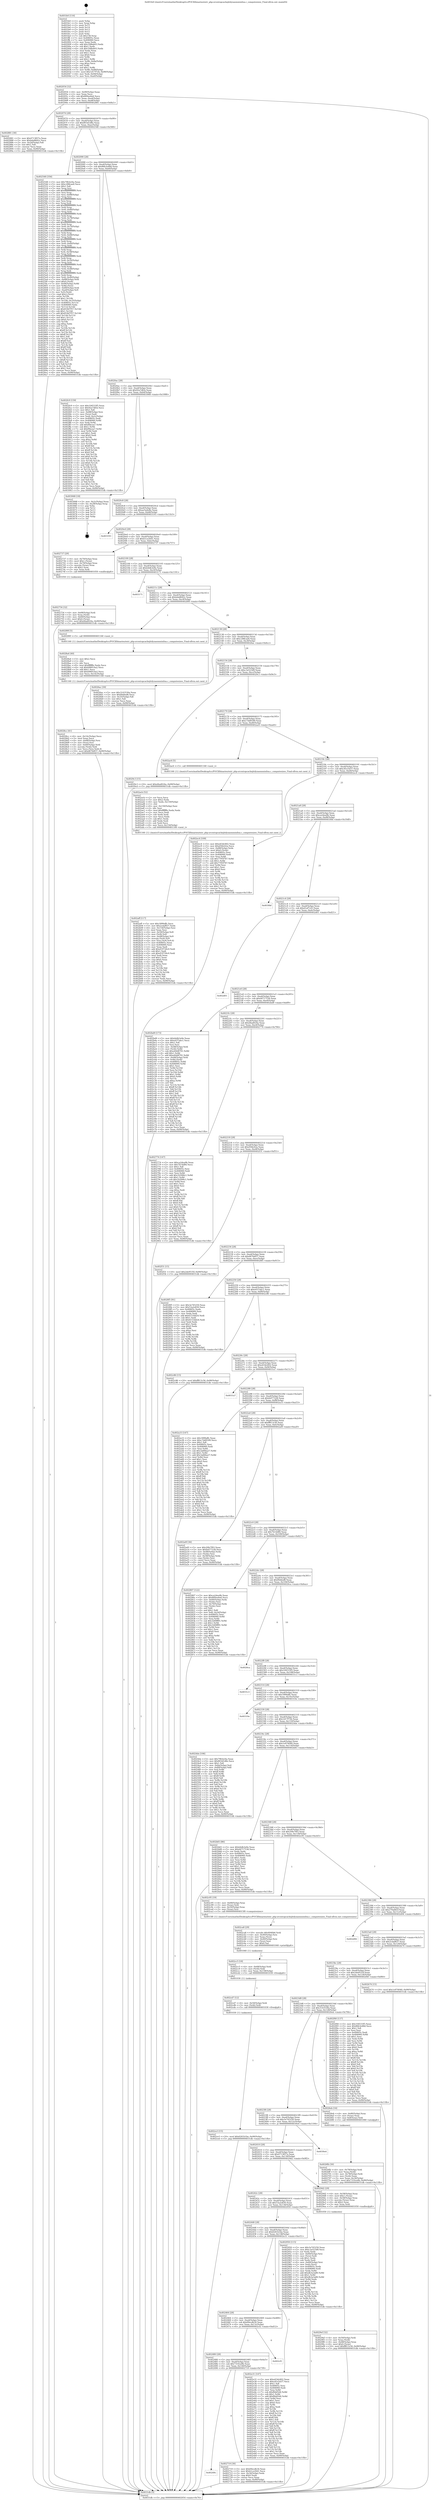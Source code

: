 digraph "0x401fe0" {
  label = "0x401fe0 (/mnt/c/Users/mathe/Desktop/tcc/POCII/binaries/extr_php-srcextopcachejitdynasmminilua.c_computesizes_Final-ollvm.out::main(0))"
  labelloc = "t"
  node[shape=record]

  Entry [label="",width=0.3,height=0.3,shape=circle,fillcolor=black,style=filled]
  "0x402054" [label="{
     0x402054 [32]\l
     | [instrs]\l
     &nbsp;&nbsp;0x402054 \<+6\>: mov -0x90(%rbp),%eax\l
     &nbsp;&nbsp;0x40205a \<+2\>: mov %eax,%ecx\l
     &nbsp;&nbsp;0x40205c \<+6\>: sub $0x800ee6e6,%ecx\l
     &nbsp;&nbsp;0x402062 \<+6\>: mov %eax,-0xa4(%rbp)\l
     &nbsp;&nbsp;0x402068 \<+6\>: mov %ecx,-0xa8(%rbp)\l
     &nbsp;&nbsp;0x40206e \<+6\>: je 0000000000402881 \<main+0x8a1\>\l
  }"]
  "0x402881" [label="{
     0x402881 [30]\l
     | [instrs]\l
     &nbsp;&nbsp;0x402881 \<+5\>: mov $0x4713857a,%eax\l
     &nbsp;&nbsp;0x402886 \<+5\>: mov $0xbda8642c,%ecx\l
     &nbsp;&nbsp;0x40288b \<+3\>: mov -0x2d(%rbp),%dl\l
     &nbsp;&nbsp;0x40288e \<+3\>: test $0x1,%dl\l
     &nbsp;&nbsp;0x402891 \<+3\>: cmovne %ecx,%eax\l
     &nbsp;&nbsp;0x402894 \<+6\>: mov %eax,-0x90(%rbp)\l
     &nbsp;&nbsp;0x40289a \<+5\>: jmp 00000000004031db \<main+0x11fb\>\l
  }"]
  "0x402074" [label="{
     0x402074 [28]\l
     | [instrs]\l
     &nbsp;&nbsp;0x402074 \<+5\>: jmp 0000000000402079 \<main+0x99\>\l
     &nbsp;&nbsp;0x402079 \<+6\>: mov -0xa4(%rbp),%eax\l
     &nbsp;&nbsp;0x40207f \<+5\>: sub $0x803d1d8e,%eax\l
     &nbsp;&nbsp;0x402084 \<+6\>: mov %eax,-0xac(%rbp)\l
     &nbsp;&nbsp;0x40208a \<+6\>: je 0000000000402548 \<main+0x568\>\l
  }"]
  Exit [label="",width=0.3,height=0.3,shape=circle,fillcolor=black,style=filled,peripheries=2]
  "0x402548" [label="{
     0x402548 [356]\l
     | [instrs]\l
     &nbsp;&nbsp;0x402548 \<+5\>: mov $0x79fcb24a,%eax\l
     &nbsp;&nbsp;0x40254d \<+5\>: mov $0xc288cae6,%ecx\l
     &nbsp;&nbsp;0x402552 \<+2\>: mov $0x1,%dl\l
     &nbsp;&nbsp;0x402554 \<+3\>: mov %rsp,%rsi\l
     &nbsp;&nbsp;0x402557 \<+4\>: add $0xfffffffffffffff0,%rsi\l
     &nbsp;&nbsp;0x40255b \<+3\>: mov %rsi,%rsp\l
     &nbsp;&nbsp;0x40255e \<+7\>: mov %rsi,-0x88(%rbp)\l
     &nbsp;&nbsp;0x402565 \<+3\>: mov %rsp,%rsi\l
     &nbsp;&nbsp;0x402568 \<+4\>: add $0xfffffffffffffff0,%rsi\l
     &nbsp;&nbsp;0x40256c \<+3\>: mov %rsi,%rsp\l
     &nbsp;&nbsp;0x40256f \<+3\>: mov %rsp,%rdi\l
     &nbsp;&nbsp;0x402572 \<+4\>: add $0xfffffffffffffff0,%rdi\l
     &nbsp;&nbsp;0x402576 \<+3\>: mov %rdi,%rsp\l
     &nbsp;&nbsp;0x402579 \<+4\>: mov %rdi,-0x80(%rbp)\l
     &nbsp;&nbsp;0x40257d \<+3\>: mov %rsp,%rdi\l
     &nbsp;&nbsp;0x402580 \<+4\>: add $0xfffffffffffffff0,%rdi\l
     &nbsp;&nbsp;0x402584 \<+3\>: mov %rdi,%rsp\l
     &nbsp;&nbsp;0x402587 \<+4\>: mov %rdi,-0x78(%rbp)\l
     &nbsp;&nbsp;0x40258b \<+3\>: mov %rsp,%rdi\l
     &nbsp;&nbsp;0x40258e \<+4\>: add $0xfffffffffffffff0,%rdi\l
     &nbsp;&nbsp;0x402592 \<+3\>: mov %rdi,%rsp\l
     &nbsp;&nbsp;0x402595 \<+4\>: mov %rdi,-0x70(%rbp)\l
     &nbsp;&nbsp;0x402599 \<+3\>: mov %rsp,%rdi\l
     &nbsp;&nbsp;0x40259c \<+4\>: add $0xfffffffffffffff0,%rdi\l
     &nbsp;&nbsp;0x4025a0 \<+3\>: mov %rdi,%rsp\l
     &nbsp;&nbsp;0x4025a3 \<+4\>: mov %rdi,-0x68(%rbp)\l
     &nbsp;&nbsp;0x4025a7 \<+3\>: mov %rsp,%rdi\l
     &nbsp;&nbsp;0x4025aa \<+4\>: add $0xfffffffffffffff0,%rdi\l
     &nbsp;&nbsp;0x4025ae \<+3\>: mov %rdi,%rsp\l
     &nbsp;&nbsp;0x4025b1 \<+4\>: mov %rdi,-0x60(%rbp)\l
     &nbsp;&nbsp;0x4025b5 \<+3\>: mov %rsp,%rdi\l
     &nbsp;&nbsp;0x4025b8 \<+4\>: add $0xfffffffffffffff0,%rdi\l
     &nbsp;&nbsp;0x4025bc \<+3\>: mov %rdi,%rsp\l
     &nbsp;&nbsp;0x4025bf \<+4\>: mov %rdi,-0x58(%rbp)\l
     &nbsp;&nbsp;0x4025c3 \<+3\>: mov %rsp,%rdi\l
     &nbsp;&nbsp;0x4025c6 \<+4\>: add $0xfffffffffffffff0,%rdi\l
     &nbsp;&nbsp;0x4025ca \<+3\>: mov %rdi,%rsp\l
     &nbsp;&nbsp;0x4025cd \<+4\>: mov %rdi,-0x50(%rbp)\l
     &nbsp;&nbsp;0x4025d1 \<+3\>: mov %rsp,%rdi\l
     &nbsp;&nbsp;0x4025d4 \<+4\>: add $0xfffffffffffffff0,%rdi\l
     &nbsp;&nbsp;0x4025d8 \<+3\>: mov %rdi,%rsp\l
     &nbsp;&nbsp;0x4025db \<+4\>: mov %rdi,-0x48(%rbp)\l
     &nbsp;&nbsp;0x4025df \<+3\>: mov %rsp,%rdi\l
     &nbsp;&nbsp;0x4025e2 \<+4\>: add $0xfffffffffffffff0,%rdi\l
     &nbsp;&nbsp;0x4025e6 \<+3\>: mov %rdi,%rsp\l
     &nbsp;&nbsp;0x4025e9 \<+4\>: mov %rdi,-0x40(%rbp)\l
     &nbsp;&nbsp;0x4025ed \<+7\>: mov -0x88(%rbp),%rdi\l
     &nbsp;&nbsp;0x4025f4 \<+6\>: movl $0x0,(%rdi)\l
     &nbsp;&nbsp;0x4025fa \<+7\>: mov -0x94(%rbp),%r8d\l
     &nbsp;&nbsp;0x402601 \<+3\>: mov %r8d,(%rsi)\l
     &nbsp;&nbsp;0x402604 \<+4\>: mov -0x80(%rbp),%rdi\l
     &nbsp;&nbsp;0x402608 \<+7\>: mov -0xa0(%rbp),%r9\l
     &nbsp;&nbsp;0x40260f \<+3\>: mov %r9,(%rdi)\l
     &nbsp;&nbsp;0x402612 \<+3\>: cmpl $0x2,(%rsi)\l
     &nbsp;&nbsp;0x402615 \<+4\>: setne %r10b\l
     &nbsp;&nbsp;0x402619 \<+4\>: and $0x1,%r10b\l
     &nbsp;&nbsp;0x40261d \<+4\>: mov %r10b,-0x35(%rbp)\l
     &nbsp;&nbsp;0x402621 \<+8\>: mov 0x40605c,%r11d\l
     &nbsp;&nbsp;0x402629 \<+7\>: mov 0x406060,%ebx\l
     &nbsp;&nbsp;0x402630 \<+3\>: mov %r11d,%r14d\l
     &nbsp;&nbsp;0x402633 \<+7\>: sub $0x818d7f57,%r14d\l
     &nbsp;&nbsp;0x40263a \<+4\>: sub $0x1,%r14d\l
     &nbsp;&nbsp;0x40263e \<+7\>: add $0x818d7f57,%r14d\l
     &nbsp;&nbsp;0x402645 \<+4\>: imul %r14d,%r11d\l
     &nbsp;&nbsp;0x402649 \<+4\>: and $0x1,%r11d\l
     &nbsp;&nbsp;0x40264d \<+4\>: cmp $0x0,%r11d\l
     &nbsp;&nbsp;0x402651 \<+4\>: sete %r10b\l
     &nbsp;&nbsp;0x402655 \<+3\>: cmp $0xa,%ebx\l
     &nbsp;&nbsp;0x402658 \<+4\>: setl %r15b\l
     &nbsp;&nbsp;0x40265c \<+3\>: mov %r10b,%r12b\l
     &nbsp;&nbsp;0x40265f \<+4\>: xor $0xff,%r12b\l
     &nbsp;&nbsp;0x402663 \<+3\>: mov %r15b,%r13b\l
     &nbsp;&nbsp;0x402666 \<+4\>: xor $0xff,%r13b\l
     &nbsp;&nbsp;0x40266a \<+3\>: xor $0x1,%dl\l
     &nbsp;&nbsp;0x40266d \<+3\>: mov %r12b,%sil\l
     &nbsp;&nbsp;0x402670 \<+4\>: and $0xff,%sil\l
     &nbsp;&nbsp;0x402674 \<+3\>: and %dl,%r10b\l
     &nbsp;&nbsp;0x402677 \<+3\>: mov %r13b,%dil\l
     &nbsp;&nbsp;0x40267a \<+4\>: and $0xff,%dil\l
     &nbsp;&nbsp;0x40267e \<+3\>: and %dl,%r15b\l
     &nbsp;&nbsp;0x402681 \<+3\>: or %r10b,%sil\l
     &nbsp;&nbsp;0x402684 \<+3\>: or %r15b,%dil\l
     &nbsp;&nbsp;0x402687 \<+3\>: xor %dil,%sil\l
     &nbsp;&nbsp;0x40268a \<+3\>: or %r13b,%r12b\l
     &nbsp;&nbsp;0x40268d \<+4\>: xor $0xff,%r12b\l
     &nbsp;&nbsp;0x402691 \<+3\>: or $0x1,%dl\l
     &nbsp;&nbsp;0x402694 \<+3\>: and %dl,%r12b\l
     &nbsp;&nbsp;0x402697 \<+3\>: or %r12b,%sil\l
     &nbsp;&nbsp;0x40269a \<+4\>: test $0x1,%sil\l
     &nbsp;&nbsp;0x40269e \<+3\>: cmovne %ecx,%eax\l
     &nbsp;&nbsp;0x4026a1 \<+6\>: mov %eax,-0x90(%rbp)\l
     &nbsp;&nbsp;0x4026a7 \<+5\>: jmp 00000000004031db \<main+0x11fb\>\l
  }"]
  "0x402090" [label="{
     0x402090 [28]\l
     | [instrs]\l
     &nbsp;&nbsp;0x402090 \<+5\>: jmp 0000000000402095 \<main+0xb5\>\l
     &nbsp;&nbsp;0x402095 \<+6\>: mov -0xa4(%rbp),%eax\l
     &nbsp;&nbsp;0x40209b \<+5\>: sub $0x86b3e48d,%eax\l
     &nbsp;&nbsp;0x4020a0 \<+6\>: mov %eax,-0xb0(%rbp)\l
     &nbsp;&nbsp;0x4020a6 \<+6\>: je 0000000000402fc9 \<main+0xfe9\>\l
  }"]
  "0x402ce3" [label="{
     0x402ce3 [15]\l
     | [instrs]\l
     &nbsp;&nbsp;0x402ce3 \<+10\>: movl $0x6261b1be,-0x90(%rbp)\l
     &nbsp;&nbsp;0x402ced \<+5\>: jmp 00000000004031db \<main+0x11fb\>\l
  }"]
  "0x402fc9" [label="{
     0x402fc9 [159]\l
     | [instrs]\l
     &nbsp;&nbsp;0x402fc9 \<+5\>: mov $0x104533f5,%eax\l
     &nbsp;&nbsp;0x402fce \<+5\>: mov $0x92a7dfcb,%ecx\l
     &nbsp;&nbsp;0x402fd3 \<+2\>: mov $0x1,%dl\l
     &nbsp;&nbsp;0x402fd5 \<+7\>: mov -0x88(%rbp),%rsi\l
     &nbsp;&nbsp;0x402fdc \<+2\>: mov (%rsi),%edi\l
     &nbsp;&nbsp;0x402fde \<+3\>: mov %edi,-0x2c(%rbp)\l
     &nbsp;&nbsp;0x402fe1 \<+7\>: mov 0x40605c,%edi\l
     &nbsp;&nbsp;0x402fe8 \<+8\>: mov 0x406060,%r8d\l
     &nbsp;&nbsp;0x402ff0 \<+3\>: mov %edi,%r9d\l
     &nbsp;&nbsp;0x402ff3 \<+7\>: add $0xf0bcea7,%r9d\l
     &nbsp;&nbsp;0x402ffa \<+4\>: sub $0x1,%r9d\l
     &nbsp;&nbsp;0x402ffe \<+7\>: sub $0xf0bcea7,%r9d\l
     &nbsp;&nbsp;0x403005 \<+4\>: imul %r9d,%edi\l
     &nbsp;&nbsp;0x403009 \<+3\>: and $0x1,%edi\l
     &nbsp;&nbsp;0x40300c \<+3\>: cmp $0x0,%edi\l
     &nbsp;&nbsp;0x40300f \<+4\>: sete %r10b\l
     &nbsp;&nbsp;0x403013 \<+4\>: cmp $0xa,%r8d\l
     &nbsp;&nbsp;0x403017 \<+4\>: setl %r11b\l
     &nbsp;&nbsp;0x40301b \<+3\>: mov %r10b,%bl\l
     &nbsp;&nbsp;0x40301e \<+3\>: xor $0xff,%bl\l
     &nbsp;&nbsp;0x403021 \<+3\>: mov %r11b,%r14b\l
     &nbsp;&nbsp;0x403024 \<+4\>: xor $0xff,%r14b\l
     &nbsp;&nbsp;0x403028 \<+3\>: xor $0x0,%dl\l
     &nbsp;&nbsp;0x40302b \<+3\>: mov %bl,%r15b\l
     &nbsp;&nbsp;0x40302e \<+4\>: and $0x0,%r15b\l
     &nbsp;&nbsp;0x403032 \<+3\>: and %dl,%r10b\l
     &nbsp;&nbsp;0x403035 \<+3\>: mov %r14b,%r12b\l
     &nbsp;&nbsp;0x403038 \<+4\>: and $0x0,%r12b\l
     &nbsp;&nbsp;0x40303c \<+3\>: and %dl,%r11b\l
     &nbsp;&nbsp;0x40303f \<+3\>: or %r10b,%r15b\l
     &nbsp;&nbsp;0x403042 \<+3\>: or %r11b,%r12b\l
     &nbsp;&nbsp;0x403045 \<+3\>: xor %r12b,%r15b\l
     &nbsp;&nbsp;0x403048 \<+3\>: or %r14b,%bl\l
     &nbsp;&nbsp;0x40304b \<+3\>: xor $0xff,%bl\l
     &nbsp;&nbsp;0x40304e \<+3\>: or $0x0,%dl\l
     &nbsp;&nbsp;0x403051 \<+2\>: and %dl,%bl\l
     &nbsp;&nbsp;0x403053 \<+3\>: or %bl,%r15b\l
     &nbsp;&nbsp;0x403056 \<+4\>: test $0x1,%r15b\l
     &nbsp;&nbsp;0x40305a \<+3\>: cmovne %ecx,%eax\l
     &nbsp;&nbsp;0x40305d \<+6\>: mov %eax,-0x90(%rbp)\l
     &nbsp;&nbsp;0x403063 \<+5\>: jmp 00000000004031db \<main+0x11fb\>\l
  }"]
  "0x4020ac" [label="{
     0x4020ac [28]\l
     | [instrs]\l
     &nbsp;&nbsp;0x4020ac \<+5\>: jmp 00000000004020b1 \<main+0xd1\>\l
     &nbsp;&nbsp;0x4020b1 \<+6\>: mov -0xa4(%rbp),%eax\l
     &nbsp;&nbsp;0x4020b7 \<+5\>: sub $0x92a7dfcb,%eax\l
     &nbsp;&nbsp;0x4020bc \<+6\>: mov %eax,-0xb4(%rbp)\l
     &nbsp;&nbsp;0x4020c2 \<+6\>: je 0000000000403068 \<main+0x1088\>\l
  }"]
  "0x402cd7" [label="{
     0x402cd7 [12]\l
     | [instrs]\l
     &nbsp;&nbsp;0x402cd7 \<+4\>: mov -0x50(%rbp),%rdi\l
     &nbsp;&nbsp;0x402cdb \<+3\>: mov (%rdi),%rdi\l
     &nbsp;&nbsp;0x402cde \<+5\>: call 0000000000401030 \<free@plt\>\l
     | [calls]\l
     &nbsp;&nbsp;0x401030 \{1\} (unknown)\l
  }"]
  "0x403068" [label="{
     0x403068 [18]\l
     | [instrs]\l
     &nbsp;&nbsp;0x403068 \<+3\>: mov -0x2c(%rbp),%eax\l
     &nbsp;&nbsp;0x40306b \<+4\>: lea -0x28(%rbp),%rsp\l
     &nbsp;&nbsp;0x40306f \<+1\>: pop %rbx\l
     &nbsp;&nbsp;0x403070 \<+2\>: pop %r12\l
     &nbsp;&nbsp;0x403072 \<+2\>: pop %r13\l
     &nbsp;&nbsp;0x403074 \<+2\>: pop %r14\l
     &nbsp;&nbsp;0x403076 \<+2\>: pop %r15\l
     &nbsp;&nbsp;0x403078 \<+1\>: pop %rbp\l
     &nbsp;&nbsp;0x403079 \<+1\>: ret\l
  }"]
  "0x4020c8" [label="{
     0x4020c8 [28]\l
     | [instrs]\l
     &nbsp;&nbsp;0x4020c8 \<+5\>: jmp 00000000004020cd \<main+0xed\>\l
     &nbsp;&nbsp;0x4020cd \<+6\>: mov -0xa4(%rbp),%eax\l
     &nbsp;&nbsp;0x4020d3 \<+5\>: sub $0xae5a4e8e,%eax\l
     &nbsp;&nbsp;0x4020d8 \<+6\>: mov %eax,-0xb8(%rbp)\l
     &nbsp;&nbsp;0x4020de \<+6\>: je 0000000000403193 \<main+0x11b3\>\l
  }"]
  "0x402cc5" [label="{
     0x402cc5 [18]\l
     | [instrs]\l
     &nbsp;&nbsp;0x402cc5 \<+4\>: mov -0x68(%rbp),%rdi\l
     &nbsp;&nbsp;0x402cc9 \<+3\>: mov (%rdi),%rdi\l
     &nbsp;&nbsp;0x402ccc \<+6\>: mov %eax,-0x158(%rbp)\l
     &nbsp;&nbsp;0x402cd2 \<+5\>: call 0000000000401030 \<free@plt\>\l
     | [calls]\l
     &nbsp;&nbsp;0x401030 \{1\} (unknown)\l
  }"]
  "0x403193" [label="{
     0x403193\l
  }", style=dashed]
  "0x4020e4" [label="{
     0x4020e4 [28]\l
     | [instrs]\l
     &nbsp;&nbsp;0x4020e4 \<+5\>: jmp 00000000004020e9 \<main+0x109\>\l
     &nbsp;&nbsp;0x4020e9 \<+6\>: mov -0xa4(%rbp),%eax\l
     &nbsp;&nbsp;0x4020ef \<+5\>: sub $0xb1ce20d1,%eax\l
     &nbsp;&nbsp;0x4020f4 \<+6\>: mov %eax,-0xbc(%rbp)\l
     &nbsp;&nbsp;0x4020fa \<+6\>: je 0000000000402737 \<main+0x757\>\l
  }"]
  "0x402ca8" [label="{
     0x402ca8 [29]\l
     | [instrs]\l
     &nbsp;&nbsp;0x402ca8 \<+10\>: movabs $0x4040b6,%rdi\l
     &nbsp;&nbsp;0x402cb2 \<+4\>: mov -0x40(%rbp),%rsi\l
     &nbsp;&nbsp;0x402cb6 \<+2\>: mov %eax,(%rsi)\l
     &nbsp;&nbsp;0x402cb8 \<+4\>: mov -0x40(%rbp),%rsi\l
     &nbsp;&nbsp;0x402cbc \<+2\>: mov (%rsi),%esi\l
     &nbsp;&nbsp;0x402cbe \<+2\>: mov $0x0,%al\l
     &nbsp;&nbsp;0x402cc0 \<+5\>: call 0000000000401040 \<printf@plt\>\l
     | [calls]\l
     &nbsp;&nbsp;0x401040 \{1\} (unknown)\l
  }"]
  "0x402737" [label="{
     0x402737 [29]\l
     | [instrs]\l
     &nbsp;&nbsp;0x402737 \<+4\>: mov -0x70(%rbp),%rax\l
     &nbsp;&nbsp;0x40273b \<+6\>: movl $0x1,(%rax)\l
     &nbsp;&nbsp;0x402741 \<+4\>: mov -0x70(%rbp),%rax\l
     &nbsp;&nbsp;0x402745 \<+3\>: movslq (%rax),%rax\l
     &nbsp;&nbsp;0x402748 \<+4\>: shl $0x2,%rax\l
     &nbsp;&nbsp;0x40274c \<+3\>: mov %rax,%rdi\l
     &nbsp;&nbsp;0x40274f \<+5\>: call 0000000000401050 \<malloc@plt\>\l
     | [calls]\l
     &nbsp;&nbsp;0x401050 \{1\} (unknown)\l
  }"]
  "0x402100" [label="{
     0x402100 [28]\l
     | [instrs]\l
     &nbsp;&nbsp;0x402100 \<+5\>: jmp 0000000000402105 \<main+0x125\>\l
     &nbsp;&nbsp;0x402105 \<+6\>: mov -0xa4(%rbp),%eax\l
     &nbsp;&nbsp;0x40210b \<+5\>: sub $0xb4db3e9e,%eax\l
     &nbsp;&nbsp;0x402110 \<+6\>: mov %eax,-0xc0(%rbp)\l
     &nbsp;&nbsp;0x402116 \<+6\>: je 0000000000403171 \<main+0x1191\>\l
  }"]
  "0x402aff" [label="{
     0x402aff [117]\l
     | [instrs]\l
     &nbsp;&nbsp;0x402aff \<+5\>: mov $0x1899affc,%ecx\l
     &nbsp;&nbsp;0x402b04 \<+5\>: mov $0x2cdaf837,%edx\l
     &nbsp;&nbsp;0x402b09 \<+6\>: mov -0x154(%rbp),%esi\l
     &nbsp;&nbsp;0x402b0f \<+3\>: imul %eax,%esi\l
     &nbsp;&nbsp;0x402b12 \<+4\>: mov -0x50(%rbp),%r8\l
     &nbsp;&nbsp;0x402b16 \<+3\>: mov (%r8),%r8\l
     &nbsp;&nbsp;0x402b19 \<+4\>: mov -0x48(%rbp),%r9\l
     &nbsp;&nbsp;0x402b1d \<+3\>: movslq (%r9),%r9\l
     &nbsp;&nbsp;0x402b20 \<+4\>: mov %esi,(%r8,%r9,4)\l
     &nbsp;&nbsp;0x402b24 \<+7\>: mov 0x40605c,%eax\l
     &nbsp;&nbsp;0x402b2b \<+7\>: mov 0x406060,%esi\l
     &nbsp;&nbsp;0x402b32 \<+2\>: mov %eax,%edi\l
     &nbsp;&nbsp;0x402b34 \<+6\>: add $0xd19726c0,%edi\l
     &nbsp;&nbsp;0x402b3a \<+3\>: sub $0x1,%edi\l
     &nbsp;&nbsp;0x402b3d \<+6\>: sub $0xd19726c0,%edi\l
     &nbsp;&nbsp;0x402b43 \<+3\>: imul %edi,%eax\l
     &nbsp;&nbsp;0x402b46 \<+3\>: and $0x1,%eax\l
     &nbsp;&nbsp;0x402b49 \<+3\>: cmp $0x0,%eax\l
     &nbsp;&nbsp;0x402b4c \<+4\>: sete %r10b\l
     &nbsp;&nbsp;0x402b50 \<+3\>: cmp $0xa,%esi\l
     &nbsp;&nbsp;0x402b53 \<+4\>: setl %r11b\l
     &nbsp;&nbsp;0x402b57 \<+3\>: mov %r10b,%bl\l
     &nbsp;&nbsp;0x402b5a \<+3\>: and %r11b,%bl\l
     &nbsp;&nbsp;0x402b5d \<+3\>: xor %r11b,%r10b\l
     &nbsp;&nbsp;0x402b60 \<+3\>: or %r10b,%bl\l
     &nbsp;&nbsp;0x402b63 \<+3\>: test $0x1,%bl\l
     &nbsp;&nbsp;0x402b66 \<+3\>: cmovne %edx,%ecx\l
     &nbsp;&nbsp;0x402b69 \<+6\>: mov %ecx,-0x90(%rbp)\l
     &nbsp;&nbsp;0x402b6f \<+5\>: jmp 00000000004031db \<main+0x11fb\>\l
  }"]
  "0x403171" [label="{
     0x403171\l
  }", style=dashed]
  "0x40211c" [label="{
     0x40211c [28]\l
     | [instrs]\l
     &nbsp;&nbsp;0x40211c \<+5\>: jmp 0000000000402121 \<main+0x141\>\l
     &nbsp;&nbsp;0x402121 \<+6\>: mov -0xa4(%rbp),%eax\l
     &nbsp;&nbsp;0x402127 \<+5\>: sub $0xbda8642c,%eax\l
     &nbsp;&nbsp;0x40212c \<+6\>: mov %eax,-0xc4(%rbp)\l
     &nbsp;&nbsp;0x402132 \<+6\>: je 000000000040289f \<main+0x8bf\>\l
  }"]
  "0x402acb" [label="{
     0x402acb [52]\l
     | [instrs]\l
     &nbsp;&nbsp;0x402acb \<+2\>: xor %ecx,%ecx\l
     &nbsp;&nbsp;0x402acd \<+5\>: mov $0x2,%edx\l
     &nbsp;&nbsp;0x402ad2 \<+6\>: mov %edx,-0x150(%rbp)\l
     &nbsp;&nbsp;0x402ad8 \<+1\>: cltd\l
     &nbsp;&nbsp;0x402ad9 \<+6\>: mov -0x150(%rbp),%esi\l
     &nbsp;&nbsp;0x402adf \<+2\>: idiv %esi\l
     &nbsp;&nbsp;0x402ae1 \<+6\>: imul $0xfffffffe,%edx,%edx\l
     &nbsp;&nbsp;0x402ae7 \<+2\>: mov %ecx,%edi\l
     &nbsp;&nbsp;0x402ae9 \<+2\>: sub %edx,%edi\l
     &nbsp;&nbsp;0x402aeb \<+2\>: mov %ecx,%edx\l
     &nbsp;&nbsp;0x402aed \<+3\>: sub $0x1,%edx\l
     &nbsp;&nbsp;0x402af0 \<+2\>: add %edx,%edi\l
     &nbsp;&nbsp;0x402af2 \<+2\>: sub %edi,%ecx\l
     &nbsp;&nbsp;0x402af4 \<+6\>: mov %ecx,-0x154(%rbp)\l
     &nbsp;&nbsp;0x402afa \<+5\>: call 0000000000401160 \<next_i\>\l
     | [calls]\l
     &nbsp;&nbsp;0x401160 \{1\} (/mnt/c/Users/mathe/Desktop/tcc/POCII/binaries/extr_php-srcextopcachejitdynasmminilua.c_computesizes_Final-ollvm.out::next_i)\l
  }"]
  "0x40289f" [label="{
     0x40289f [5]\l
     | [instrs]\l
     &nbsp;&nbsp;0x40289f \<+5\>: call 0000000000401160 \<next_i\>\l
     | [calls]\l
     &nbsp;&nbsp;0x401160 \{1\} (/mnt/c/Users/mathe/Desktop/tcc/POCII/binaries/extr_php-srcextopcachejitdynasmminilua.c_computesizes_Final-ollvm.out::next_i)\l
  }"]
  "0x402138" [label="{
     0x402138 [28]\l
     | [instrs]\l
     &nbsp;&nbsp;0x402138 \<+5\>: jmp 000000000040213d \<main+0x15d\>\l
     &nbsp;&nbsp;0x40213d \<+6\>: mov -0xa4(%rbp),%eax\l
     &nbsp;&nbsp;0x402143 \<+5\>: sub $0xc288cae6,%eax\l
     &nbsp;&nbsp;0x402148 \<+6\>: mov %eax,-0xc8(%rbp)\l
     &nbsp;&nbsp;0x40214e \<+6\>: je 00000000004026ac \<main+0x6cc\>\l
  }"]
  "0x4029ef" [label="{
     0x4029ef [32]\l
     | [instrs]\l
     &nbsp;&nbsp;0x4029ef \<+4\>: mov -0x50(%rbp),%rdi\l
     &nbsp;&nbsp;0x4029f3 \<+3\>: mov %rax,(%rdi)\l
     &nbsp;&nbsp;0x4029f6 \<+4\>: mov -0x48(%rbp),%rax\l
     &nbsp;&nbsp;0x4029fa \<+6\>: movl $0x0,(%rax)\l
     &nbsp;&nbsp;0x402a00 \<+10\>: movl $0xff813c56,-0x90(%rbp)\l
     &nbsp;&nbsp;0x402a0a \<+5\>: jmp 00000000004031db \<main+0x11fb\>\l
  }"]
  "0x4026ac" [label="{
     0x4026ac [30]\l
     | [instrs]\l
     &nbsp;&nbsp;0x4026ac \<+5\>: mov $0x3143530a,%eax\l
     &nbsp;&nbsp;0x4026b1 \<+5\>: mov $0xf0dded8,%ecx\l
     &nbsp;&nbsp;0x4026b6 \<+3\>: mov -0x35(%rbp),%dl\l
     &nbsp;&nbsp;0x4026b9 \<+3\>: test $0x1,%dl\l
     &nbsp;&nbsp;0x4026bc \<+3\>: cmovne %ecx,%eax\l
     &nbsp;&nbsp;0x4026bf \<+6\>: mov %eax,-0x90(%rbp)\l
     &nbsp;&nbsp;0x4026c5 \<+5\>: jmp 00000000004031db \<main+0x11fb\>\l
  }"]
  "0x402154" [label="{
     0x402154 [28]\l
     | [instrs]\l
     &nbsp;&nbsp;0x402154 \<+5\>: jmp 0000000000402159 \<main+0x179\>\l
     &nbsp;&nbsp;0x402159 \<+6\>: mov -0xa4(%rbp),%eax\l
     &nbsp;&nbsp;0x40215f \<+5\>: sub $0xc3a523d9,%eax\l
     &nbsp;&nbsp;0x402164 \<+6\>: mov %eax,-0xcc(%rbp)\l
     &nbsp;&nbsp;0x40216a \<+6\>: je 00000000004029c3 \<main+0x9e3\>\l
  }"]
  "0x4028cc" [label="{
     0x4028cc [41]\l
     | [instrs]\l
     &nbsp;&nbsp;0x4028cc \<+6\>: mov -0x14c(%rbp),%ecx\l
     &nbsp;&nbsp;0x4028d2 \<+3\>: imul %eax,%ecx\l
     &nbsp;&nbsp;0x4028d5 \<+4\>: mov -0x68(%rbp),%rsi\l
     &nbsp;&nbsp;0x4028d9 \<+3\>: mov (%rsi),%rsi\l
     &nbsp;&nbsp;0x4028dc \<+4\>: mov -0x60(%rbp),%rdi\l
     &nbsp;&nbsp;0x4028e0 \<+3\>: movslq (%rdi),%rdi\l
     &nbsp;&nbsp;0x4028e3 \<+3\>: mov %ecx,(%rsi,%rdi,4)\l
     &nbsp;&nbsp;0x4028e6 \<+10\>: movl $0xd676df37,-0x90(%rbp)\l
     &nbsp;&nbsp;0x4028f0 \<+5\>: jmp 00000000004031db \<main+0x11fb\>\l
  }"]
  "0x4029c3" [label="{
     0x4029c3 [15]\l
     | [instrs]\l
     &nbsp;&nbsp;0x4029c3 \<+10\>: movl $0xd4ad024a,-0x90(%rbp)\l
     &nbsp;&nbsp;0x4029cd \<+5\>: jmp 00000000004031db \<main+0x11fb\>\l
  }"]
  "0x402170" [label="{
     0x402170 [28]\l
     | [instrs]\l
     &nbsp;&nbsp;0x402170 \<+5\>: jmp 0000000000402175 \<main+0x195\>\l
     &nbsp;&nbsp;0x402175 \<+6\>: mov -0xa4(%rbp),%eax\l
     &nbsp;&nbsp;0x40217b \<+5\>: sub $0xc7dd9189,%eax\l
     &nbsp;&nbsp;0x402180 \<+6\>: mov %eax,-0xd0(%rbp)\l
     &nbsp;&nbsp;0x402186 \<+6\>: je 0000000000402ac6 \<main+0xae6\>\l
  }"]
  "0x4028a4" [label="{
     0x4028a4 [40]\l
     | [instrs]\l
     &nbsp;&nbsp;0x4028a4 \<+5\>: mov $0x2,%ecx\l
     &nbsp;&nbsp;0x4028a9 \<+1\>: cltd\l
     &nbsp;&nbsp;0x4028aa \<+2\>: idiv %ecx\l
     &nbsp;&nbsp;0x4028ac \<+6\>: imul $0xfffffffe,%edx,%ecx\l
     &nbsp;&nbsp;0x4028b2 \<+6\>: sub $0xb96014a2,%ecx\l
     &nbsp;&nbsp;0x4028b8 \<+3\>: add $0x1,%ecx\l
     &nbsp;&nbsp;0x4028bb \<+6\>: add $0xb96014a2,%ecx\l
     &nbsp;&nbsp;0x4028c1 \<+6\>: mov %ecx,-0x14c(%rbp)\l
     &nbsp;&nbsp;0x4028c7 \<+5\>: call 0000000000401160 \<next_i\>\l
     | [calls]\l
     &nbsp;&nbsp;0x401160 \{1\} (/mnt/c/Users/mathe/Desktop/tcc/POCII/binaries/extr_php-srcextopcachejitdynasmminilua.c_computesizes_Final-ollvm.out::next_i)\l
  }"]
  "0x402ac6" [label="{
     0x402ac6 [5]\l
     | [instrs]\l
     &nbsp;&nbsp;0x402ac6 \<+5\>: call 0000000000401160 \<next_i\>\l
     | [calls]\l
     &nbsp;&nbsp;0x401160 \{1\} (/mnt/c/Users/mathe/Desktop/tcc/POCII/binaries/extr_php-srcextopcachejitdynasmminilua.c_computesizes_Final-ollvm.out::next_i)\l
  }"]
  "0x40218c" [label="{
     0x40218c [28]\l
     | [instrs]\l
     &nbsp;&nbsp;0x40218c \<+5\>: jmp 0000000000402191 \<main+0x1b1\>\l
     &nbsp;&nbsp;0x402191 \<+6\>: mov -0xa4(%rbp),%eax\l
     &nbsp;&nbsp;0x402197 \<+5\>: sub $0xc81e5d37,%eax\l
     &nbsp;&nbsp;0x40219c \<+6\>: mov %eax,-0xd4(%rbp)\l
     &nbsp;&nbsp;0x4021a2 \<+6\>: je 0000000000402ec4 \<main+0xee4\>\l
  }"]
  "0x402754" [label="{
     0x402754 [32]\l
     | [instrs]\l
     &nbsp;&nbsp;0x402754 \<+4\>: mov -0x68(%rbp),%rdi\l
     &nbsp;&nbsp;0x402758 \<+3\>: mov %rax,(%rdi)\l
     &nbsp;&nbsp;0x40275b \<+4\>: mov -0x60(%rbp),%rax\l
     &nbsp;&nbsp;0x40275f \<+6\>: movl $0x0,(%rax)\l
     &nbsp;&nbsp;0x402765 \<+10\>: movl $0xd4ad024a,-0x90(%rbp)\l
     &nbsp;&nbsp;0x40276f \<+5\>: jmp 00000000004031db \<main+0x11fb\>\l
  }"]
  "0x402ec4" [label="{
     0x402ec4 [109]\l
     | [instrs]\l
     &nbsp;&nbsp;0x402ec4 \<+5\>: mov $0xe63dc602,%eax\l
     &nbsp;&nbsp;0x402ec9 \<+5\>: mov $0xd5fdc62a,%ecx\l
     &nbsp;&nbsp;0x402ece \<+7\>: mov -0x88(%rbp),%rdx\l
     &nbsp;&nbsp;0x402ed5 \<+6\>: movl $0x0,(%rdx)\l
     &nbsp;&nbsp;0x402edb \<+7\>: mov 0x40605c,%esi\l
     &nbsp;&nbsp;0x402ee2 \<+7\>: mov 0x406060,%edi\l
     &nbsp;&nbsp;0x402ee9 \<+3\>: mov %esi,%r8d\l
     &nbsp;&nbsp;0x402eec \<+7\>: sub $0x7795f767,%r8d\l
     &nbsp;&nbsp;0x402ef3 \<+4\>: sub $0x1,%r8d\l
     &nbsp;&nbsp;0x402ef7 \<+7\>: add $0x7795f767,%r8d\l
     &nbsp;&nbsp;0x402efe \<+4\>: imul %r8d,%esi\l
     &nbsp;&nbsp;0x402f02 \<+3\>: and $0x1,%esi\l
     &nbsp;&nbsp;0x402f05 \<+3\>: cmp $0x0,%esi\l
     &nbsp;&nbsp;0x402f08 \<+4\>: sete %r9b\l
     &nbsp;&nbsp;0x402f0c \<+3\>: cmp $0xa,%edi\l
     &nbsp;&nbsp;0x402f0f \<+4\>: setl %r10b\l
     &nbsp;&nbsp;0x402f13 \<+3\>: mov %r9b,%r11b\l
     &nbsp;&nbsp;0x402f16 \<+3\>: and %r10b,%r11b\l
     &nbsp;&nbsp;0x402f19 \<+3\>: xor %r10b,%r9b\l
     &nbsp;&nbsp;0x402f1c \<+3\>: or %r9b,%r11b\l
     &nbsp;&nbsp;0x402f1f \<+4\>: test $0x1,%r11b\l
     &nbsp;&nbsp;0x402f23 \<+3\>: cmovne %ecx,%eax\l
     &nbsp;&nbsp;0x402f26 \<+6\>: mov %eax,-0x90(%rbp)\l
     &nbsp;&nbsp;0x402f2c \<+5\>: jmp 00000000004031db \<main+0x11fb\>\l
  }"]
  "0x4021a8" [label="{
     0x4021a8 [28]\l
     | [instrs]\l
     &nbsp;&nbsp;0x4021a8 \<+5\>: jmp 00000000004021ad \<main+0x1cd\>\l
     &nbsp;&nbsp;0x4021ad \<+6\>: mov -0xa4(%rbp),%eax\l
     &nbsp;&nbsp;0x4021b3 \<+5\>: sub $0xca2dea9b,%eax\l
     &nbsp;&nbsp;0x4021b8 \<+6\>: mov %eax,-0xd8(%rbp)\l
     &nbsp;&nbsp;0x4021be \<+6\>: je 00000000004030bf \<main+0x10df\>\l
  }"]
  "0x40249c" [label="{
     0x40249c\l
  }", style=dashed]
  "0x4030bf" [label="{
     0x4030bf\l
  }", style=dashed]
  "0x4021c4" [label="{
     0x4021c4 [28]\l
     | [instrs]\l
     &nbsp;&nbsp;0x4021c4 \<+5\>: jmp 00000000004021c9 \<main+0x1e9\>\l
     &nbsp;&nbsp;0x4021c9 \<+6\>: mov -0xa4(%rbp),%eax\l
     &nbsp;&nbsp;0x4021cf \<+5\>: sub $0xd1af7c43,%eax\l
     &nbsp;&nbsp;0x4021d4 \<+6\>: mov %eax,-0xdc(%rbp)\l
     &nbsp;&nbsp;0x4021da \<+6\>: je 0000000000402d01 \<main+0xd21\>\l
  }"]
  "0x402719" [label="{
     0x402719 [30]\l
     | [instrs]\l
     &nbsp;&nbsp;0x402719 \<+5\>: mov $0x69ecdb34,%eax\l
     &nbsp;&nbsp;0x40271e \<+5\>: mov $0xb1ce20d1,%ecx\l
     &nbsp;&nbsp;0x402723 \<+3\>: mov -0x34(%rbp),%edx\l
     &nbsp;&nbsp;0x402726 \<+3\>: cmp $0x0,%edx\l
     &nbsp;&nbsp;0x402729 \<+3\>: cmove %ecx,%eax\l
     &nbsp;&nbsp;0x40272c \<+6\>: mov %eax,-0x90(%rbp)\l
     &nbsp;&nbsp;0x402732 \<+5\>: jmp 00000000004031db \<main+0x11fb\>\l
  }"]
  "0x402d01" [label="{
     0x402d01\l
  }", style=dashed]
  "0x4021e0" [label="{
     0x4021e0 [28]\l
     | [instrs]\l
     &nbsp;&nbsp;0x4021e0 \<+5\>: jmp 00000000004021e5 \<main+0x205\>\l
     &nbsp;&nbsp;0x4021e5 \<+6\>: mov -0xa4(%rbp),%eax\l
     &nbsp;&nbsp;0x4021eb \<+5\>: sub $0xd4717536,%eax\l
     &nbsp;&nbsp;0x4021f0 \<+6\>: mov %eax,-0xe0(%rbp)\l
     &nbsp;&nbsp;0x4021f6 \<+6\>: je 0000000000402bd9 \<main+0xbf9\>\l
  }"]
  "0x402480" [label="{
     0x402480 [28]\l
     | [instrs]\l
     &nbsp;&nbsp;0x402480 \<+5\>: jmp 0000000000402485 \<main+0x4a5\>\l
     &nbsp;&nbsp;0x402485 \<+6\>: mov -0xa4(%rbp),%eax\l
     &nbsp;&nbsp;0x40248b \<+5\>: sub $0x7310ca9b,%eax\l
     &nbsp;&nbsp;0x402490 \<+6\>: mov %eax,-0x140(%rbp)\l
     &nbsp;&nbsp;0x402496 \<+6\>: je 0000000000402719 \<main+0x739\>\l
  }"]
  "0x402bd9" [label="{
     0x402bd9 [173]\l
     | [instrs]\l
     &nbsp;&nbsp;0x402bd9 \<+5\>: mov $0xb4db3e9e,%eax\l
     &nbsp;&nbsp;0x402bde \<+5\>: mov $0xe037abc1,%ecx\l
     &nbsp;&nbsp;0x402be3 \<+2\>: mov $0x1,%dl\l
     &nbsp;&nbsp;0x402be5 \<+2\>: xor %esi,%esi\l
     &nbsp;&nbsp;0x402be7 \<+4\>: mov -0x48(%rbp),%rdi\l
     &nbsp;&nbsp;0x402beb \<+3\>: mov (%rdi),%r8d\l
     &nbsp;&nbsp;0x402bee \<+7\>: sub $0xe64d8791,%r8d\l
     &nbsp;&nbsp;0x402bf5 \<+4\>: add $0x1,%r8d\l
     &nbsp;&nbsp;0x402bf9 \<+7\>: add $0xe64d8791,%r8d\l
     &nbsp;&nbsp;0x402c00 \<+4\>: mov -0x48(%rbp),%rdi\l
     &nbsp;&nbsp;0x402c04 \<+3\>: mov %r8d,(%rdi)\l
     &nbsp;&nbsp;0x402c07 \<+8\>: mov 0x40605c,%r8d\l
     &nbsp;&nbsp;0x402c0f \<+8\>: mov 0x406060,%r9d\l
     &nbsp;&nbsp;0x402c17 \<+3\>: sub $0x1,%esi\l
     &nbsp;&nbsp;0x402c1a \<+3\>: mov %r8d,%r10d\l
     &nbsp;&nbsp;0x402c1d \<+3\>: add %esi,%r10d\l
     &nbsp;&nbsp;0x402c20 \<+4\>: imul %r10d,%r8d\l
     &nbsp;&nbsp;0x402c24 \<+4\>: and $0x1,%r8d\l
     &nbsp;&nbsp;0x402c28 \<+4\>: cmp $0x0,%r8d\l
     &nbsp;&nbsp;0x402c2c \<+4\>: sete %r11b\l
     &nbsp;&nbsp;0x402c30 \<+4\>: cmp $0xa,%r9d\l
     &nbsp;&nbsp;0x402c34 \<+3\>: setl %bl\l
     &nbsp;&nbsp;0x402c37 \<+3\>: mov %r11b,%r14b\l
     &nbsp;&nbsp;0x402c3a \<+4\>: xor $0xff,%r14b\l
     &nbsp;&nbsp;0x402c3e \<+3\>: mov %bl,%r15b\l
     &nbsp;&nbsp;0x402c41 \<+4\>: xor $0xff,%r15b\l
     &nbsp;&nbsp;0x402c45 \<+3\>: xor $0x1,%dl\l
     &nbsp;&nbsp;0x402c48 \<+3\>: mov %r14b,%r12b\l
     &nbsp;&nbsp;0x402c4b \<+4\>: and $0xff,%r12b\l
     &nbsp;&nbsp;0x402c4f \<+3\>: and %dl,%r11b\l
     &nbsp;&nbsp;0x402c52 \<+3\>: mov %r15b,%r13b\l
     &nbsp;&nbsp;0x402c55 \<+4\>: and $0xff,%r13b\l
     &nbsp;&nbsp;0x402c59 \<+2\>: and %dl,%bl\l
     &nbsp;&nbsp;0x402c5b \<+3\>: or %r11b,%r12b\l
     &nbsp;&nbsp;0x402c5e \<+3\>: or %bl,%r13b\l
     &nbsp;&nbsp;0x402c61 \<+3\>: xor %r13b,%r12b\l
     &nbsp;&nbsp;0x402c64 \<+3\>: or %r15b,%r14b\l
     &nbsp;&nbsp;0x402c67 \<+4\>: xor $0xff,%r14b\l
     &nbsp;&nbsp;0x402c6b \<+3\>: or $0x1,%dl\l
     &nbsp;&nbsp;0x402c6e \<+3\>: and %dl,%r14b\l
     &nbsp;&nbsp;0x402c71 \<+3\>: or %r14b,%r12b\l
     &nbsp;&nbsp;0x402c74 \<+4\>: test $0x1,%r12b\l
     &nbsp;&nbsp;0x402c78 \<+3\>: cmovne %ecx,%eax\l
     &nbsp;&nbsp;0x402c7b \<+6\>: mov %eax,-0x90(%rbp)\l
     &nbsp;&nbsp;0x402c81 \<+5\>: jmp 00000000004031db \<main+0x11fb\>\l
  }"]
  "0x4021fc" [label="{
     0x4021fc [28]\l
     | [instrs]\l
     &nbsp;&nbsp;0x4021fc \<+5\>: jmp 0000000000402201 \<main+0x221\>\l
     &nbsp;&nbsp;0x402201 \<+6\>: mov -0xa4(%rbp),%eax\l
     &nbsp;&nbsp;0x402207 \<+5\>: sub $0xd4ad024a,%eax\l
     &nbsp;&nbsp;0x40220c \<+6\>: mov %eax,-0xe4(%rbp)\l
     &nbsp;&nbsp;0x402212 \<+6\>: je 0000000000402774 \<main+0x794\>\l
  }"]
  "0x402cf2" [label="{
     0x402cf2\l
  }", style=dashed]
  "0x402774" [label="{
     0x402774 [147]\l
     | [instrs]\l
     &nbsp;&nbsp;0x402774 \<+5\>: mov $0xca2dea9b,%eax\l
     &nbsp;&nbsp;0x402779 \<+5\>: mov $0x7b14d84,%ecx\l
     &nbsp;&nbsp;0x40277e \<+2\>: mov $0x1,%dl\l
     &nbsp;&nbsp;0x402780 \<+7\>: mov 0x40605c,%esi\l
     &nbsp;&nbsp;0x402787 \<+7\>: mov 0x406060,%edi\l
     &nbsp;&nbsp;0x40278e \<+3\>: mov %esi,%r8d\l
     &nbsp;&nbsp;0x402791 \<+7\>: add $0x1b5f48c1,%r8d\l
     &nbsp;&nbsp;0x402798 \<+4\>: sub $0x1,%r8d\l
     &nbsp;&nbsp;0x40279c \<+7\>: sub $0x1b5f48c1,%r8d\l
     &nbsp;&nbsp;0x4027a3 \<+4\>: imul %r8d,%esi\l
     &nbsp;&nbsp;0x4027a7 \<+3\>: and $0x1,%esi\l
     &nbsp;&nbsp;0x4027aa \<+3\>: cmp $0x0,%esi\l
     &nbsp;&nbsp;0x4027ad \<+4\>: sete %r9b\l
     &nbsp;&nbsp;0x4027b1 \<+3\>: cmp $0xa,%edi\l
     &nbsp;&nbsp;0x4027b4 \<+4\>: setl %r10b\l
     &nbsp;&nbsp;0x4027b8 \<+3\>: mov %r9b,%r11b\l
     &nbsp;&nbsp;0x4027bb \<+4\>: xor $0xff,%r11b\l
     &nbsp;&nbsp;0x4027bf \<+3\>: mov %r10b,%bl\l
     &nbsp;&nbsp;0x4027c2 \<+3\>: xor $0xff,%bl\l
     &nbsp;&nbsp;0x4027c5 \<+3\>: xor $0x0,%dl\l
     &nbsp;&nbsp;0x4027c8 \<+3\>: mov %r11b,%r14b\l
     &nbsp;&nbsp;0x4027cb \<+4\>: and $0x0,%r14b\l
     &nbsp;&nbsp;0x4027cf \<+3\>: and %dl,%r9b\l
     &nbsp;&nbsp;0x4027d2 \<+3\>: mov %bl,%r15b\l
     &nbsp;&nbsp;0x4027d5 \<+4\>: and $0x0,%r15b\l
     &nbsp;&nbsp;0x4027d9 \<+3\>: and %dl,%r10b\l
     &nbsp;&nbsp;0x4027dc \<+3\>: or %r9b,%r14b\l
     &nbsp;&nbsp;0x4027df \<+3\>: or %r10b,%r15b\l
     &nbsp;&nbsp;0x4027e2 \<+3\>: xor %r15b,%r14b\l
     &nbsp;&nbsp;0x4027e5 \<+3\>: or %bl,%r11b\l
     &nbsp;&nbsp;0x4027e8 \<+4\>: xor $0xff,%r11b\l
     &nbsp;&nbsp;0x4027ec \<+3\>: or $0x0,%dl\l
     &nbsp;&nbsp;0x4027ef \<+3\>: and %dl,%r11b\l
     &nbsp;&nbsp;0x4027f2 \<+3\>: or %r11b,%r14b\l
     &nbsp;&nbsp;0x4027f5 \<+4\>: test $0x1,%r14b\l
     &nbsp;&nbsp;0x4027f9 \<+3\>: cmovne %ecx,%eax\l
     &nbsp;&nbsp;0x4027fc \<+6\>: mov %eax,-0x90(%rbp)\l
     &nbsp;&nbsp;0x402802 \<+5\>: jmp 00000000004031db \<main+0x11fb\>\l
  }"]
  "0x402218" [label="{
     0x402218 [28]\l
     | [instrs]\l
     &nbsp;&nbsp;0x402218 \<+5\>: jmp 000000000040221d \<main+0x23d\>\l
     &nbsp;&nbsp;0x40221d \<+6\>: mov -0xa4(%rbp),%eax\l
     &nbsp;&nbsp;0x402223 \<+5\>: sub $0xd5fdc62a,%eax\l
     &nbsp;&nbsp;0x402228 \<+6\>: mov %eax,-0xe8(%rbp)\l
     &nbsp;&nbsp;0x40222e \<+6\>: je 0000000000402f31 \<main+0xf51\>\l
  }"]
  "0x402464" [label="{
     0x402464 [28]\l
     | [instrs]\l
     &nbsp;&nbsp;0x402464 \<+5\>: jmp 0000000000402469 \<main+0x489\>\l
     &nbsp;&nbsp;0x402469 \<+6\>: mov -0xa4(%rbp),%eax\l
     &nbsp;&nbsp;0x40246f \<+5\>: sub $0x69ecdb34,%eax\l
     &nbsp;&nbsp;0x402474 \<+6\>: mov %eax,-0x13c(%rbp)\l
     &nbsp;&nbsp;0x40247a \<+6\>: je 0000000000402cf2 \<main+0xd12\>\l
  }"]
  "0x402f31" [label="{
     0x402f31 [15]\l
     | [instrs]\l
     &nbsp;&nbsp;0x402f31 \<+10\>: movl $0x2de9535f,-0x90(%rbp)\l
     &nbsp;&nbsp;0x402f3b \<+5\>: jmp 00000000004031db \<main+0x11fb\>\l
  }"]
  "0x402234" [label="{
     0x402234 [28]\l
     | [instrs]\l
     &nbsp;&nbsp;0x402234 \<+5\>: jmp 0000000000402239 \<main+0x259\>\l
     &nbsp;&nbsp;0x402239 \<+6\>: mov -0xa4(%rbp),%eax\l
     &nbsp;&nbsp;0x40223f \<+5\>: sub $0xd676df37,%eax\l
     &nbsp;&nbsp;0x402244 \<+6\>: mov %eax,-0xec(%rbp)\l
     &nbsp;&nbsp;0x40224a \<+6\>: je 00000000004028f5 \<main+0x915\>\l
  }"]
  "0x402e31" [label="{
     0x402e31 [147]\l
     | [instrs]\l
     &nbsp;&nbsp;0x402e31 \<+5\>: mov $0xe63dc602,%eax\l
     &nbsp;&nbsp;0x402e36 \<+5\>: mov $0xc81e5d37,%ecx\l
     &nbsp;&nbsp;0x402e3b \<+2\>: mov $0x1,%dl\l
     &nbsp;&nbsp;0x402e3d \<+7\>: mov 0x40605c,%esi\l
     &nbsp;&nbsp;0x402e44 \<+7\>: mov 0x406060,%edi\l
     &nbsp;&nbsp;0x402e4b \<+3\>: mov %esi,%r8d\l
     &nbsp;&nbsp;0x402e4e \<+7\>: sub $0xf6dd5d4,%r8d\l
     &nbsp;&nbsp;0x402e55 \<+4\>: sub $0x1,%r8d\l
     &nbsp;&nbsp;0x402e59 \<+7\>: add $0xf6dd5d4,%r8d\l
     &nbsp;&nbsp;0x402e60 \<+4\>: imul %r8d,%esi\l
     &nbsp;&nbsp;0x402e64 \<+3\>: and $0x1,%esi\l
     &nbsp;&nbsp;0x402e67 \<+3\>: cmp $0x0,%esi\l
     &nbsp;&nbsp;0x402e6a \<+4\>: sete %r9b\l
     &nbsp;&nbsp;0x402e6e \<+3\>: cmp $0xa,%edi\l
     &nbsp;&nbsp;0x402e71 \<+4\>: setl %r10b\l
     &nbsp;&nbsp;0x402e75 \<+3\>: mov %r9b,%r11b\l
     &nbsp;&nbsp;0x402e78 \<+4\>: xor $0xff,%r11b\l
     &nbsp;&nbsp;0x402e7c \<+3\>: mov %r10b,%bl\l
     &nbsp;&nbsp;0x402e7f \<+3\>: xor $0xff,%bl\l
     &nbsp;&nbsp;0x402e82 \<+3\>: xor $0x1,%dl\l
     &nbsp;&nbsp;0x402e85 \<+3\>: mov %r11b,%r14b\l
     &nbsp;&nbsp;0x402e88 \<+4\>: and $0xff,%r14b\l
     &nbsp;&nbsp;0x402e8c \<+3\>: and %dl,%r9b\l
     &nbsp;&nbsp;0x402e8f \<+3\>: mov %bl,%r15b\l
     &nbsp;&nbsp;0x402e92 \<+4\>: and $0xff,%r15b\l
     &nbsp;&nbsp;0x402e96 \<+3\>: and %dl,%r10b\l
     &nbsp;&nbsp;0x402e99 \<+3\>: or %r9b,%r14b\l
     &nbsp;&nbsp;0x402e9c \<+3\>: or %r10b,%r15b\l
     &nbsp;&nbsp;0x402e9f \<+3\>: xor %r15b,%r14b\l
     &nbsp;&nbsp;0x402ea2 \<+3\>: or %bl,%r11b\l
     &nbsp;&nbsp;0x402ea5 \<+4\>: xor $0xff,%r11b\l
     &nbsp;&nbsp;0x402ea9 \<+3\>: or $0x1,%dl\l
     &nbsp;&nbsp;0x402eac \<+3\>: and %dl,%r11b\l
     &nbsp;&nbsp;0x402eaf \<+3\>: or %r11b,%r14b\l
     &nbsp;&nbsp;0x402eb2 \<+4\>: test $0x1,%r14b\l
     &nbsp;&nbsp;0x402eb6 \<+3\>: cmovne %ecx,%eax\l
     &nbsp;&nbsp;0x402eb9 \<+6\>: mov %eax,-0x90(%rbp)\l
     &nbsp;&nbsp;0x402ebf \<+5\>: jmp 00000000004031db \<main+0x11fb\>\l
  }"]
  "0x4028f5" [label="{
     0x4028f5 [91]\l
     | [instrs]\l
     &nbsp;&nbsp;0x4028f5 \<+5\>: mov $0x3e745250,%eax\l
     &nbsp;&nbsp;0x4028fa \<+5\>: mov $0x53a2e830,%ecx\l
     &nbsp;&nbsp;0x4028ff \<+7\>: mov 0x40605c,%edx\l
     &nbsp;&nbsp;0x402906 \<+7\>: mov 0x406060,%esi\l
     &nbsp;&nbsp;0x40290d \<+2\>: mov %edx,%edi\l
     &nbsp;&nbsp;0x40290f \<+6\>: add $0x6153dd24,%edi\l
     &nbsp;&nbsp;0x402915 \<+3\>: sub $0x1,%edi\l
     &nbsp;&nbsp;0x402918 \<+6\>: sub $0x6153dd24,%edi\l
     &nbsp;&nbsp;0x40291e \<+3\>: imul %edi,%edx\l
     &nbsp;&nbsp;0x402921 \<+3\>: and $0x1,%edx\l
     &nbsp;&nbsp;0x402924 \<+3\>: cmp $0x0,%edx\l
     &nbsp;&nbsp;0x402927 \<+4\>: sete %r8b\l
     &nbsp;&nbsp;0x40292b \<+3\>: cmp $0xa,%esi\l
     &nbsp;&nbsp;0x40292e \<+4\>: setl %r9b\l
     &nbsp;&nbsp;0x402932 \<+3\>: mov %r8b,%r10b\l
     &nbsp;&nbsp;0x402935 \<+3\>: and %r9b,%r10b\l
     &nbsp;&nbsp;0x402938 \<+3\>: xor %r9b,%r8b\l
     &nbsp;&nbsp;0x40293b \<+3\>: or %r8b,%r10b\l
     &nbsp;&nbsp;0x40293e \<+4\>: test $0x1,%r10b\l
     &nbsp;&nbsp;0x402942 \<+3\>: cmovne %ecx,%eax\l
     &nbsp;&nbsp;0x402945 \<+6\>: mov %eax,-0x90(%rbp)\l
     &nbsp;&nbsp;0x40294b \<+5\>: jmp 00000000004031db \<main+0x11fb\>\l
  }"]
  "0x402250" [label="{
     0x402250 [28]\l
     | [instrs]\l
     &nbsp;&nbsp;0x402250 \<+5\>: jmp 0000000000402255 \<main+0x275\>\l
     &nbsp;&nbsp;0x402255 \<+6\>: mov -0xa4(%rbp),%eax\l
     &nbsp;&nbsp;0x40225b \<+5\>: sub $0xe037abc1,%eax\l
     &nbsp;&nbsp;0x402260 \<+6\>: mov %eax,-0xf0(%rbp)\l
     &nbsp;&nbsp;0x402266 \<+6\>: je 0000000000402c86 \<main+0xca6\>\l
  }"]
  "0x402448" [label="{
     0x402448 [28]\l
     | [instrs]\l
     &nbsp;&nbsp;0x402448 \<+5\>: jmp 000000000040244d \<main+0x46d\>\l
     &nbsp;&nbsp;0x40244d \<+6\>: mov -0xa4(%rbp),%eax\l
     &nbsp;&nbsp;0x402453 \<+5\>: sub $0x6261b1be,%eax\l
     &nbsp;&nbsp;0x402458 \<+6\>: mov %eax,-0x138(%rbp)\l
     &nbsp;&nbsp;0x40245e \<+6\>: je 0000000000402e31 \<main+0xe51\>\l
  }"]
  "0x402c86" [label="{
     0x402c86 [15]\l
     | [instrs]\l
     &nbsp;&nbsp;0x402c86 \<+10\>: movl $0xff813c56,-0x90(%rbp)\l
     &nbsp;&nbsp;0x402c90 \<+5\>: jmp 00000000004031db \<main+0x11fb\>\l
  }"]
  "0x40226c" [label="{
     0x40226c [28]\l
     | [instrs]\l
     &nbsp;&nbsp;0x40226c \<+5\>: jmp 0000000000402271 \<main+0x291\>\l
     &nbsp;&nbsp;0x402271 \<+6\>: mov -0xa4(%rbp),%eax\l
     &nbsp;&nbsp;0x402277 \<+5\>: sub $0xe63dc602,%eax\l
     &nbsp;&nbsp;0x40227c \<+6\>: mov %eax,-0xf4(%rbp)\l
     &nbsp;&nbsp;0x402282 \<+6\>: je 00000000004031a7 \<main+0x11c7\>\l
  }"]
  "0x402950" [label="{
     0x402950 [115]\l
     | [instrs]\l
     &nbsp;&nbsp;0x402950 \<+5\>: mov $0x3e745250,%eax\l
     &nbsp;&nbsp;0x402955 \<+5\>: mov $0xc3a523d9,%ecx\l
     &nbsp;&nbsp;0x40295a \<+2\>: xor %edx,%edx\l
     &nbsp;&nbsp;0x40295c \<+4\>: mov -0x60(%rbp),%rsi\l
     &nbsp;&nbsp;0x402960 \<+2\>: mov (%rsi),%edi\l
     &nbsp;&nbsp;0x402962 \<+3\>: sub $0x1,%edx\l
     &nbsp;&nbsp;0x402965 \<+2\>: sub %edx,%edi\l
     &nbsp;&nbsp;0x402967 \<+4\>: mov -0x60(%rbp),%rsi\l
     &nbsp;&nbsp;0x40296b \<+2\>: mov %edi,(%rsi)\l
     &nbsp;&nbsp;0x40296d \<+7\>: mov 0x40605c,%edx\l
     &nbsp;&nbsp;0x402974 \<+7\>: mov 0x406060,%edi\l
     &nbsp;&nbsp;0x40297b \<+3\>: mov %edx,%r8d\l
     &nbsp;&nbsp;0x40297e \<+7\>: add $0xdb3a3a80,%r8d\l
     &nbsp;&nbsp;0x402985 \<+4\>: sub $0x1,%r8d\l
     &nbsp;&nbsp;0x402989 \<+7\>: sub $0xdb3a3a80,%r8d\l
     &nbsp;&nbsp;0x402990 \<+4\>: imul %r8d,%edx\l
     &nbsp;&nbsp;0x402994 \<+3\>: and $0x1,%edx\l
     &nbsp;&nbsp;0x402997 \<+3\>: cmp $0x0,%edx\l
     &nbsp;&nbsp;0x40299a \<+4\>: sete %r9b\l
     &nbsp;&nbsp;0x40299e \<+3\>: cmp $0xa,%edi\l
     &nbsp;&nbsp;0x4029a1 \<+4\>: setl %r10b\l
     &nbsp;&nbsp;0x4029a5 \<+3\>: mov %r9b,%r11b\l
     &nbsp;&nbsp;0x4029a8 \<+3\>: and %r10b,%r11b\l
     &nbsp;&nbsp;0x4029ab \<+3\>: xor %r10b,%r9b\l
     &nbsp;&nbsp;0x4029ae \<+3\>: or %r9b,%r11b\l
     &nbsp;&nbsp;0x4029b1 \<+4\>: test $0x1,%r11b\l
     &nbsp;&nbsp;0x4029b5 \<+3\>: cmovne %ecx,%eax\l
     &nbsp;&nbsp;0x4029b8 \<+6\>: mov %eax,-0x90(%rbp)\l
     &nbsp;&nbsp;0x4029be \<+5\>: jmp 00000000004031db \<main+0x11fb\>\l
  }"]
  "0x4031a7" [label="{
     0x4031a7\l
  }", style=dashed]
  "0x402288" [label="{
     0x402288 [28]\l
     | [instrs]\l
     &nbsp;&nbsp;0x402288 \<+5\>: jmp 000000000040228d \<main+0x2ad\>\l
     &nbsp;&nbsp;0x40228d \<+6\>: mov -0xa4(%rbp),%eax\l
     &nbsp;&nbsp;0x402293 \<+5\>: sub $0xfe077228,%eax\l
     &nbsp;&nbsp;0x402298 \<+6\>: mov %eax,-0xf8(%rbp)\l
     &nbsp;&nbsp;0x40229e \<+6\>: je 0000000000402a33 \<main+0xa53\>\l
  }"]
  "0x40242c" [label="{
     0x40242c [28]\l
     | [instrs]\l
     &nbsp;&nbsp;0x40242c \<+5\>: jmp 0000000000402431 \<main+0x451\>\l
     &nbsp;&nbsp;0x402431 \<+6\>: mov -0xa4(%rbp),%eax\l
     &nbsp;&nbsp;0x402437 \<+5\>: sub $0x53a2e830,%eax\l
     &nbsp;&nbsp;0x40243c \<+6\>: mov %eax,-0x134(%rbp)\l
     &nbsp;&nbsp;0x402442 \<+6\>: je 0000000000402950 \<main+0x970\>\l
  }"]
  "0x402a33" [label="{
     0x402a33 [147]\l
     | [instrs]\l
     &nbsp;&nbsp;0x402a33 \<+5\>: mov $0x1899affc,%eax\l
     &nbsp;&nbsp;0x402a38 \<+5\>: mov $0xc7dd9189,%ecx\l
     &nbsp;&nbsp;0x402a3d \<+2\>: mov $0x1,%dl\l
     &nbsp;&nbsp;0x402a3f \<+7\>: mov 0x40605c,%esi\l
     &nbsp;&nbsp;0x402a46 \<+7\>: mov 0x406060,%edi\l
     &nbsp;&nbsp;0x402a4d \<+3\>: mov %esi,%r8d\l
     &nbsp;&nbsp;0x402a50 \<+7\>: sub $0x3a66ba27,%r8d\l
     &nbsp;&nbsp;0x402a57 \<+4\>: sub $0x1,%r8d\l
     &nbsp;&nbsp;0x402a5b \<+7\>: add $0x3a66ba27,%r8d\l
     &nbsp;&nbsp;0x402a62 \<+4\>: imul %r8d,%esi\l
     &nbsp;&nbsp;0x402a66 \<+3\>: and $0x1,%esi\l
     &nbsp;&nbsp;0x402a69 \<+3\>: cmp $0x0,%esi\l
     &nbsp;&nbsp;0x402a6c \<+4\>: sete %r9b\l
     &nbsp;&nbsp;0x402a70 \<+3\>: cmp $0xa,%edi\l
     &nbsp;&nbsp;0x402a73 \<+4\>: setl %r10b\l
     &nbsp;&nbsp;0x402a77 \<+3\>: mov %r9b,%r11b\l
     &nbsp;&nbsp;0x402a7a \<+4\>: xor $0xff,%r11b\l
     &nbsp;&nbsp;0x402a7e \<+3\>: mov %r10b,%bl\l
     &nbsp;&nbsp;0x402a81 \<+3\>: xor $0xff,%bl\l
     &nbsp;&nbsp;0x402a84 \<+3\>: xor $0x0,%dl\l
     &nbsp;&nbsp;0x402a87 \<+3\>: mov %r11b,%r14b\l
     &nbsp;&nbsp;0x402a8a \<+4\>: and $0x0,%r14b\l
     &nbsp;&nbsp;0x402a8e \<+3\>: and %dl,%r9b\l
     &nbsp;&nbsp;0x402a91 \<+3\>: mov %bl,%r15b\l
     &nbsp;&nbsp;0x402a94 \<+4\>: and $0x0,%r15b\l
     &nbsp;&nbsp;0x402a98 \<+3\>: and %dl,%r10b\l
     &nbsp;&nbsp;0x402a9b \<+3\>: or %r9b,%r14b\l
     &nbsp;&nbsp;0x402a9e \<+3\>: or %r10b,%r15b\l
     &nbsp;&nbsp;0x402aa1 \<+3\>: xor %r15b,%r14b\l
     &nbsp;&nbsp;0x402aa4 \<+3\>: or %bl,%r11b\l
     &nbsp;&nbsp;0x402aa7 \<+4\>: xor $0xff,%r11b\l
     &nbsp;&nbsp;0x402aab \<+3\>: or $0x0,%dl\l
     &nbsp;&nbsp;0x402aae \<+3\>: and %dl,%r11b\l
     &nbsp;&nbsp;0x402ab1 \<+3\>: or %r11b,%r14b\l
     &nbsp;&nbsp;0x402ab4 \<+4\>: test $0x1,%r14b\l
     &nbsp;&nbsp;0x402ab8 \<+3\>: cmovne %ecx,%eax\l
     &nbsp;&nbsp;0x402abb \<+6\>: mov %eax,-0x90(%rbp)\l
     &nbsp;&nbsp;0x402ac1 \<+5\>: jmp 00000000004031db \<main+0x11fb\>\l
  }"]
  "0x4022a4" [label="{
     0x4022a4 [28]\l
     | [instrs]\l
     &nbsp;&nbsp;0x4022a4 \<+5\>: jmp 00000000004022a9 \<main+0x2c9\>\l
     &nbsp;&nbsp;0x4022a9 \<+6\>: mov -0xa4(%rbp),%eax\l
     &nbsp;&nbsp;0x4022af \<+5\>: sub $0xff813c56,%eax\l
     &nbsp;&nbsp;0x4022b4 \<+6\>: mov %eax,-0xfc(%rbp)\l
     &nbsp;&nbsp;0x4022ba \<+6\>: je 0000000000402a0f \<main+0xa2f\>\l
  }"]
  "0x4029d2" [label="{
     0x4029d2 [29]\l
     | [instrs]\l
     &nbsp;&nbsp;0x4029d2 \<+4\>: mov -0x58(%rbp),%rax\l
     &nbsp;&nbsp;0x4029d6 \<+6\>: movl $0x1,(%rax)\l
     &nbsp;&nbsp;0x4029dc \<+4\>: mov -0x58(%rbp),%rax\l
     &nbsp;&nbsp;0x4029e0 \<+3\>: movslq (%rax),%rax\l
     &nbsp;&nbsp;0x4029e3 \<+4\>: shl $0x2,%rax\l
     &nbsp;&nbsp;0x4029e7 \<+3\>: mov %rax,%rdi\l
     &nbsp;&nbsp;0x4029ea \<+5\>: call 0000000000401050 \<malloc@plt\>\l
     | [calls]\l
     &nbsp;&nbsp;0x401050 \{1\} (unknown)\l
  }"]
  "0x402a0f" [label="{
     0x402a0f [36]\l
     | [instrs]\l
     &nbsp;&nbsp;0x402a0f \<+5\>: mov $0x20fe7f93,%eax\l
     &nbsp;&nbsp;0x402a14 \<+5\>: mov $0xfe077228,%ecx\l
     &nbsp;&nbsp;0x402a19 \<+4\>: mov -0x48(%rbp),%rdx\l
     &nbsp;&nbsp;0x402a1d \<+2\>: mov (%rdx),%esi\l
     &nbsp;&nbsp;0x402a1f \<+4\>: mov -0x58(%rbp),%rdx\l
     &nbsp;&nbsp;0x402a23 \<+2\>: cmp (%rdx),%esi\l
     &nbsp;&nbsp;0x402a25 \<+3\>: cmovl %ecx,%eax\l
     &nbsp;&nbsp;0x402a28 \<+6\>: mov %eax,-0x90(%rbp)\l
     &nbsp;&nbsp;0x402a2e \<+5\>: jmp 00000000004031db \<main+0x11fb\>\l
  }"]
  "0x4022c0" [label="{
     0x4022c0 [28]\l
     | [instrs]\l
     &nbsp;&nbsp;0x4022c0 \<+5\>: jmp 00000000004022c5 \<main+0x2e5\>\l
     &nbsp;&nbsp;0x4022c5 \<+6\>: mov -0xa4(%rbp),%eax\l
     &nbsp;&nbsp;0x4022cb \<+5\>: sub $0x7b14d84,%eax\l
     &nbsp;&nbsp;0x4022d0 \<+6\>: mov %eax,-0x100(%rbp)\l
     &nbsp;&nbsp;0x4022d6 \<+6\>: je 0000000000402807 \<main+0x827\>\l
  }"]
  "0x402410" [label="{
     0x402410 [28]\l
     | [instrs]\l
     &nbsp;&nbsp;0x402410 \<+5\>: jmp 0000000000402415 \<main+0x435\>\l
     &nbsp;&nbsp;0x402415 \<+6\>: mov -0xa4(%rbp),%eax\l
     &nbsp;&nbsp;0x40241b \<+5\>: sub $0x4713857a,%eax\l
     &nbsp;&nbsp;0x402420 \<+6\>: mov %eax,-0x130(%rbp)\l
     &nbsp;&nbsp;0x402426 \<+6\>: je 00000000004029d2 \<main+0x9f2\>\l
  }"]
  "0x402807" [label="{
     0x402807 [122]\l
     | [instrs]\l
     &nbsp;&nbsp;0x402807 \<+5\>: mov $0xca2dea9b,%eax\l
     &nbsp;&nbsp;0x40280c \<+5\>: mov $0x800ee6e6,%ecx\l
     &nbsp;&nbsp;0x402811 \<+4\>: mov -0x60(%rbp),%rdx\l
     &nbsp;&nbsp;0x402815 \<+2\>: mov (%rdx),%esi\l
     &nbsp;&nbsp;0x402817 \<+4\>: mov -0x70(%rbp),%rdx\l
     &nbsp;&nbsp;0x40281b \<+2\>: cmp (%rdx),%esi\l
     &nbsp;&nbsp;0x40281d \<+4\>: setl %dil\l
     &nbsp;&nbsp;0x402821 \<+4\>: and $0x1,%dil\l
     &nbsp;&nbsp;0x402825 \<+4\>: mov %dil,-0x2d(%rbp)\l
     &nbsp;&nbsp;0x402829 \<+7\>: mov 0x40605c,%esi\l
     &nbsp;&nbsp;0x402830 \<+8\>: mov 0x406060,%r8d\l
     &nbsp;&nbsp;0x402838 \<+3\>: mov %esi,%r9d\l
     &nbsp;&nbsp;0x40283b \<+7\>: sub $0x3269ff91,%r9d\l
     &nbsp;&nbsp;0x402842 \<+4\>: sub $0x1,%r9d\l
     &nbsp;&nbsp;0x402846 \<+7\>: add $0x3269ff91,%r9d\l
     &nbsp;&nbsp;0x40284d \<+4\>: imul %r9d,%esi\l
     &nbsp;&nbsp;0x402851 \<+3\>: and $0x1,%esi\l
     &nbsp;&nbsp;0x402854 \<+3\>: cmp $0x0,%esi\l
     &nbsp;&nbsp;0x402857 \<+4\>: sete %dil\l
     &nbsp;&nbsp;0x40285b \<+4\>: cmp $0xa,%r8d\l
     &nbsp;&nbsp;0x40285f \<+4\>: setl %r10b\l
     &nbsp;&nbsp;0x402863 \<+3\>: mov %dil,%r11b\l
     &nbsp;&nbsp;0x402866 \<+3\>: and %r10b,%r11b\l
     &nbsp;&nbsp;0x402869 \<+3\>: xor %r10b,%dil\l
     &nbsp;&nbsp;0x40286c \<+3\>: or %dil,%r11b\l
     &nbsp;&nbsp;0x40286f \<+4\>: test $0x1,%r11b\l
     &nbsp;&nbsp;0x402873 \<+3\>: cmovne %ecx,%eax\l
     &nbsp;&nbsp;0x402876 \<+6\>: mov %eax,-0x90(%rbp)\l
     &nbsp;&nbsp;0x40287c \<+5\>: jmp 00000000004031db \<main+0x11fb\>\l
  }"]
  "0x4022dc" [label="{
     0x4022dc [28]\l
     | [instrs]\l
     &nbsp;&nbsp;0x4022dc \<+5\>: jmp 00000000004022e1 \<main+0x301\>\l
     &nbsp;&nbsp;0x4022e1 \<+6\>: mov -0xa4(%rbp),%eax\l
     &nbsp;&nbsp;0x4022e7 \<+5\>: sub $0xf0dded8,%eax\l
     &nbsp;&nbsp;0x4022ec \<+6\>: mov %eax,-0x104(%rbp)\l
     &nbsp;&nbsp;0x4022f2 \<+6\>: je 00000000004026ca \<main+0x6ea\>\l
  }"]
  "0x4030e4" [label="{
     0x4030e4\l
  }", style=dashed]
  "0x4026ca" [label="{
     0x4026ca\l
  }", style=dashed]
  "0x4022f8" [label="{
     0x4022f8 [28]\l
     | [instrs]\l
     &nbsp;&nbsp;0x4022f8 \<+5\>: jmp 00000000004022fd \<main+0x31d\>\l
     &nbsp;&nbsp;0x4022fd \<+6\>: mov -0xa4(%rbp),%eax\l
     &nbsp;&nbsp;0x402303 \<+5\>: sub $0x104533f5,%eax\l
     &nbsp;&nbsp;0x402308 \<+6\>: mov %eax,-0x108(%rbp)\l
     &nbsp;&nbsp;0x40230e \<+6\>: je 00000000004031c3 \<main+0x11e3\>\l
  }"]
  "0x4026fb" [label="{
     0x4026fb [30]\l
     | [instrs]\l
     &nbsp;&nbsp;0x4026fb \<+4\>: mov -0x78(%rbp),%rdi\l
     &nbsp;&nbsp;0x4026ff \<+2\>: mov %eax,(%rdi)\l
     &nbsp;&nbsp;0x402701 \<+4\>: mov -0x78(%rbp),%rdi\l
     &nbsp;&nbsp;0x402705 \<+2\>: mov (%rdi),%eax\l
     &nbsp;&nbsp;0x402707 \<+3\>: mov %eax,-0x34(%rbp)\l
     &nbsp;&nbsp;0x40270a \<+10\>: movl $0x7310ca9b,-0x90(%rbp)\l
     &nbsp;&nbsp;0x402714 \<+5\>: jmp 00000000004031db \<main+0x11fb\>\l
  }"]
  "0x4031c3" [label="{
     0x4031c3\l
  }", style=dashed]
  "0x402314" [label="{
     0x402314 [28]\l
     | [instrs]\l
     &nbsp;&nbsp;0x402314 \<+5\>: jmp 0000000000402319 \<main+0x339\>\l
     &nbsp;&nbsp;0x402319 \<+6\>: mov -0xa4(%rbp),%eax\l
     &nbsp;&nbsp;0x40231f \<+5\>: sub $0x1899affc,%eax\l
     &nbsp;&nbsp;0x402324 \<+6\>: mov %eax,-0x10c(%rbp)\l
     &nbsp;&nbsp;0x40232a \<+6\>: je 000000000040310e \<main+0x112e\>\l
  }"]
  "0x4023f4" [label="{
     0x4023f4 [28]\l
     | [instrs]\l
     &nbsp;&nbsp;0x4023f4 \<+5\>: jmp 00000000004023f9 \<main+0x419\>\l
     &nbsp;&nbsp;0x4023f9 \<+6\>: mov -0xa4(%rbp),%eax\l
     &nbsp;&nbsp;0x4023ff \<+5\>: sub $0x3e745250,%eax\l
     &nbsp;&nbsp;0x402404 \<+6\>: mov %eax,-0x12c(%rbp)\l
     &nbsp;&nbsp;0x40240a \<+6\>: je 00000000004030e4 \<main+0x1104\>\l
  }"]
  "0x40310e" [label="{
     0x40310e\l
  }", style=dashed]
  "0x402330" [label="{
     0x402330 [28]\l
     | [instrs]\l
     &nbsp;&nbsp;0x402330 \<+5\>: jmp 0000000000402335 \<main+0x355\>\l
     &nbsp;&nbsp;0x402335 \<+6\>: mov -0xa4(%rbp),%eax\l
     &nbsp;&nbsp;0x40233b \<+5\>: sub $0x1d17f72b,%eax\l
     &nbsp;&nbsp;0x402340 \<+6\>: mov %eax,-0x110(%rbp)\l
     &nbsp;&nbsp;0x402346 \<+6\>: je 00000000004024de \<main+0x4fe\>\l
  }"]
  "0x4026eb" [label="{
     0x4026eb [16]\l
     | [instrs]\l
     &nbsp;&nbsp;0x4026eb \<+4\>: mov -0x80(%rbp),%rax\l
     &nbsp;&nbsp;0x4026ef \<+3\>: mov (%rax),%rax\l
     &nbsp;&nbsp;0x4026f2 \<+4\>: mov 0x8(%rax),%rdi\l
     &nbsp;&nbsp;0x4026f6 \<+5\>: call 0000000000401060 \<atoi@plt\>\l
     | [calls]\l
     &nbsp;&nbsp;0x401060 \{1\} (unknown)\l
  }"]
  "0x4024de" [label="{
     0x4024de [106]\l
     | [instrs]\l
     &nbsp;&nbsp;0x4024de \<+5\>: mov $0x79fcb24a,%eax\l
     &nbsp;&nbsp;0x4024e3 \<+5\>: mov $0x803d1d8e,%ecx\l
     &nbsp;&nbsp;0x4024e8 \<+2\>: mov $0x1,%dl\l
     &nbsp;&nbsp;0x4024ea \<+7\>: mov -0x8a(%rbp),%sil\l
     &nbsp;&nbsp;0x4024f1 \<+7\>: mov -0x89(%rbp),%dil\l
     &nbsp;&nbsp;0x4024f8 \<+3\>: mov %sil,%r8b\l
     &nbsp;&nbsp;0x4024fb \<+4\>: xor $0xff,%r8b\l
     &nbsp;&nbsp;0x4024ff \<+3\>: mov %dil,%r9b\l
     &nbsp;&nbsp;0x402502 \<+4\>: xor $0xff,%r9b\l
     &nbsp;&nbsp;0x402506 \<+3\>: xor $0x0,%dl\l
     &nbsp;&nbsp;0x402509 \<+3\>: mov %r8b,%r10b\l
     &nbsp;&nbsp;0x40250c \<+4\>: and $0x0,%r10b\l
     &nbsp;&nbsp;0x402510 \<+3\>: and %dl,%sil\l
     &nbsp;&nbsp;0x402513 \<+3\>: mov %r9b,%r11b\l
     &nbsp;&nbsp;0x402516 \<+4\>: and $0x0,%r11b\l
     &nbsp;&nbsp;0x40251a \<+3\>: and %dl,%dil\l
     &nbsp;&nbsp;0x40251d \<+3\>: or %sil,%r10b\l
     &nbsp;&nbsp;0x402520 \<+3\>: or %dil,%r11b\l
     &nbsp;&nbsp;0x402523 \<+3\>: xor %r11b,%r10b\l
     &nbsp;&nbsp;0x402526 \<+3\>: or %r9b,%r8b\l
     &nbsp;&nbsp;0x402529 \<+4\>: xor $0xff,%r8b\l
     &nbsp;&nbsp;0x40252d \<+3\>: or $0x0,%dl\l
     &nbsp;&nbsp;0x402530 \<+3\>: and %dl,%r8b\l
     &nbsp;&nbsp;0x402533 \<+3\>: or %r8b,%r10b\l
     &nbsp;&nbsp;0x402536 \<+4\>: test $0x1,%r10b\l
     &nbsp;&nbsp;0x40253a \<+3\>: cmovne %ecx,%eax\l
     &nbsp;&nbsp;0x40253d \<+6\>: mov %eax,-0x90(%rbp)\l
     &nbsp;&nbsp;0x402543 \<+5\>: jmp 00000000004031db \<main+0x11fb\>\l
  }"]
  "0x40234c" [label="{
     0x40234c [28]\l
     | [instrs]\l
     &nbsp;&nbsp;0x40234c \<+5\>: jmp 0000000000402351 \<main+0x371\>\l
     &nbsp;&nbsp;0x402351 \<+6\>: mov -0xa4(%rbp),%eax\l
     &nbsp;&nbsp;0x402357 \<+5\>: sub $0x1e974040,%eax\l
     &nbsp;&nbsp;0x40235c \<+6\>: mov %eax,-0x114(%rbp)\l
     &nbsp;&nbsp;0x402362 \<+6\>: je 0000000000402b83 \<main+0xba3\>\l
  }"]
  "0x4031db" [label="{
     0x4031db [5]\l
     | [instrs]\l
     &nbsp;&nbsp;0x4031db \<+5\>: jmp 0000000000402054 \<main+0x74\>\l
  }"]
  "0x401fe0" [label="{
     0x401fe0 [116]\l
     | [instrs]\l
     &nbsp;&nbsp;0x401fe0 \<+1\>: push %rbp\l
     &nbsp;&nbsp;0x401fe1 \<+3\>: mov %rsp,%rbp\l
     &nbsp;&nbsp;0x401fe4 \<+2\>: push %r15\l
     &nbsp;&nbsp;0x401fe6 \<+2\>: push %r14\l
     &nbsp;&nbsp;0x401fe8 \<+2\>: push %r13\l
     &nbsp;&nbsp;0x401fea \<+2\>: push %r12\l
     &nbsp;&nbsp;0x401fec \<+1\>: push %rbx\l
     &nbsp;&nbsp;0x401fed \<+7\>: sub $0x158,%rsp\l
     &nbsp;&nbsp;0x401ff4 \<+7\>: mov 0x40605c,%eax\l
     &nbsp;&nbsp;0x401ffb \<+7\>: mov 0x406060,%ecx\l
     &nbsp;&nbsp;0x402002 \<+2\>: mov %eax,%edx\l
     &nbsp;&nbsp;0x402004 \<+6\>: add $0x1fd8ab03,%edx\l
     &nbsp;&nbsp;0x40200a \<+3\>: sub $0x1,%edx\l
     &nbsp;&nbsp;0x40200d \<+6\>: sub $0x1fd8ab03,%edx\l
     &nbsp;&nbsp;0x402013 \<+3\>: imul %edx,%eax\l
     &nbsp;&nbsp;0x402016 \<+3\>: and $0x1,%eax\l
     &nbsp;&nbsp;0x402019 \<+3\>: cmp $0x0,%eax\l
     &nbsp;&nbsp;0x40201c \<+4\>: sete %r8b\l
     &nbsp;&nbsp;0x402020 \<+4\>: and $0x1,%r8b\l
     &nbsp;&nbsp;0x402024 \<+7\>: mov %r8b,-0x8a(%rbp)\l
     &nbsp;&nbsp;0x40202b \<+3\>: cmp $0xa,%ecx\l
     &nbsp;&nbsp;0x40202e \<+4\>: setl %r8b\l
     &nbsp;&nbsp;0x402032 \<+4\>: and $0x1,%r8b\l
     &nbsp;&nbsp;0x402036 \<+7\>: mov %r8b,-0x89(%rbp)\l
     &nbsp;&nbsp;0x40203d \<+10\>: movl $0x1d17f72b,-0x90(%rbp)\l
     &nbsp;&nbsp;0x402047 \<+6\>: mov %edi,-0x94(%rbp)\l
     &nbsp;&nbsp;0x40204d \<+7\>: mov %rsi,-0xa0(%rbp)\l
  }"]
  "0x4023d8" [label="{
     0x4023d8 [28]\l
     | [instrs]\l
     &nbsp;&nbsp;0x4023d8 \<+5\>: jmp 00000000004023dd \<main+0x3fd\>\l
     &nbsp;&nbsp;0x4023dd \<+6\>: mov -0xa4(%rbp),%eax\l
     &nbsp;&nbsp;0x4023e3 \<+5\>: sub $0x3143530a,%eax\l
     &nbsp;&nbsp;0x4023e8 \<+6\>: mov %eax,-0x128(%rbp)\l
     &nbsp;&nbsp;0x4023ee \<+6\>: je 00000000004026eb \<main+0x70b\>\l
  }"]
  "0x402f40" [label="{
     0x402f40 [137]\l
     | [instrs]\l
     &nbsp;&nbsp;0x402f40 \<+5\>: mov $0x104533f5,%eax\l
     &nbsp;&nbsp;0x402f45 \<+5\>: mov $0x86b3e48d,%ecx\l
     &nbsp;&nbsp;0x402f4a \<+2\>: mov $0x1,%dl\l
     &nbsp;&nbsp;0x402f4c \<+2\>: xor %esi,%esi\l
     &nbsp;&nbsp;0x402f4e \<+7\>: mov 0x40605c,%edi\l
     &nbsp;&nbsp;0x402f55 \<+8\>: mov 0x406060,%r8d\l
     &nbsp;&nbsp;0x402f5d \<+3\>: sub $0x1,%esi\l
     &nbsp;&nbsp;0x402f60 \<+3\>: mov %edi,%r9d\l
     &nbsp;&nbsp;0x402f63 \<+3\>: add %esi,%r9d\l
     &nbsp;&nbsp;0x402f66 \<+4\>: imul %r9d,%edi\l
     &nbsp;&nbsp;0x402f6a \<+3\>: and $0x1,%edi\l
     &nbsp;&nbsp;0x402f6d \<+3\>: cmp $0x0,%edi\l
     &nbsp;&nbsp;0x402f70 \<+4\>: sete %r10b\l
     &nbsp;&nbsp;0x402f74 \<+4\>: cmp $0xa,%r8d\l
     &nbsp;&nbsp;0x402f78 \<+4\>: setl %r11b\l
     &nbsp;&nbsp;0x402f7c \<+3\>: mov %r10b,%bl\l
     &nbsp;&nbsp;0x402f7f \<+3\>: xor $0xff,%bl\l
     &nbsp;&nbsp;0x402f82 \<+3\>: mov %r11b,%r14b\l
     &nbsp;&nbsp;0x402f85 \<+4\>: xor $0xff,%r14b\l
     &nbsp;&nbsp;0x402f89 \<+3\>: xor $0x0,%dl\l
     &nbsp;&nbsp;0x402f8c \<+3\>: mov %bl,%r15b\l
     &nbsp;&nbsp;0x402f8f \<+4\>: and $0x0,%r15b\l
     &nbsp;&nbsp;0x402f93 \<+3\>: and %dl,%r10b\l
     &nbsp;&nbsp;0x402f96 \<+3\>: mov %r14b,%r12b\l
     &nbsp;&nbsp;0x402f99 \<+4\>: and $0x0,%r12b\l
     &nbsp;&nbsp;0x402f9d \<+3\>: and %dl,%r11b\l
     &nbsp;&nbsp;0x402fa0 \<+3\>: or %r10b,%r15b\l
     &nbsp;&nbsp;0x402fa3 \<+3\>: or %r11b,%r12b\l
     &nbsp;&nbsp;0x402fa6 \<+3\>: xor %r12b,%r15b\l
     &nbsp;&nbsp;0x402fa9 \<+3\>: or %r14b,%bl\l
     &nbsp;&nbsp;0x402fac \<+3\>: xor $0xff,%bl\l
     &nbsp;&nbsp;0x402faf \<+3\>: or $0x0,%dl\l
     &nbsp;&nbsp;0x402fb2 \<+2\>: and %dl,%bl\l
     &nbsp;&nbsp;0x402fb4 \<+3\>: or %bl,%r15b\l
     &nbsp;&nbsp;0x402fb7 \<+4\>: test $0x1,%r15b\l
     &nbsp;&nbsp;0x402fbb \<+3\>: cmovne %ecx,%eax\l
     &nbsp;&nbsp;0x402fbe \<+6\>: mov %eax,-0x90(%rbp)\l
     &nbsp;&nbsp;0x402fc4 \<+5\>: jmp 00000000004031db \<main+0x11fb\>\l
  }"]
  "0x402b83" [label="{
     0x402b83 [86]\l
     | [instrs]\l
     &nbsp;&nbsp;0x402b83 \<+5\>: mov $0xb4db3e9e,%eax\l
     &nbsp;&nbsp;0x402b88 \<+5\>: mov $0xd4717536,%ecx\l
     &nbsp;&nbsp;0x402b8d \<+2\>: xor %edx,%edx\l
     &nbsp;&nbsp;0x402b8f \<+7\>: mov 0x40605c,%esi\l
     &nbsp;&nbsp;0x402b96 \<+7\>: mov 0x406060,%edi\l
     &nbsp;&nbsp;0x402b9d \<+3\>: sub $0x1,%edx\l
     &nbsp;&nbsp;0x402ba0 \<+3\>: mov %esi,%r8d\l
     &nbsp;&nbsp;0x402ba3 \<+3\>: add %edx,%r8d\l
     &nbsp;&nbsp;0x402ba6 \<+4\>: imul %r8d,%esi\l
     &nbsp;&nbsp;0x402baa \<+3\>: and $0x1,%esi\l
     &nbsp;&nbsp;0x402bad \<+3\>: cmp $0x0,%esi\l
     &nbsp;&nbsp;0x402bb0 \<+4\>: sete %r9b\l
     &nbsp;&nbsp;0x402bb4 \<+3\>: cmp $0xa,%edi\l
     &nbsp;&nbsp;0x402bb7 \<+4\>: setl %r10b\l
     &nbsp;&nbsp;0x402bbb \<+3\>: mov %r9b,%r11b\l
     &nbsp;&nbsp;0x402bbe \<+3\>: and %r10b,%r11b\l
     &nbsp;&nbsp;0x402bc1 \<+3\>: xor %r10b,%r9b\l
     &nbsp;&nbsp;0x402bc4 \<+3\>: or %r9b,%r11b\l
     &nbsp;&nbsp;0x402bc7 \<+4\>: test $0x1,%r11b\l
     &nbsp;&nbsp;0x402bcb \<+3\>: cmovne %ecx,%eax\l
     &nbsp;&nbsp;0x402bce \<+6\>: mov %eax,-0x90(%rbp)\l
     &nbsp;&nbsp;0x402bd4 \<+5\>: jmp 00000000004031db \<main+0x11fb\>\l
  }"]
  "0x402368" [label="{
     0x402368 [28]\l
     | [instrs]\l
     &nbsp;&nbsp;0x402368 \<+5\>: jmp 000000000040236d \<main+0x38d\>\l
     &nbsp;&nbsp;0x40236d \<+6\>: mov -0xa4(%rbp),%eax\l
     &nbsp;&nbsp;0x402373 \<+5\>: sub $0x20fe7f93,%eax\l
     &nbsp;&nbsp;0x402378 \<+6\>: mov %eax,-0x118(%rbp)\l
     &nbsp;&nbsp;0x40237e \<+6\>: je 0000000000402c95 \<main+0xcb5\>\l
  }"]
  "0x4023bc" [label="{
     0x4023bc [28]\l
     | [instrs]\l
     &nbsp;&nbsp;0x4023bc \<+5\>: jmp 00000000004023c1 \<main+0x3e1\>\l
     &nbsp;&nbsp;0x4023c1 \<+6\>: mov -0xa4(%rbp),%eax\l
     &nbsp;&nbsp;0x4023c7 \<+5\>: sub $0x2de9535f,%eax\l
     &nbsp;&nbsp;0x4023cc \<+6\>: mov %eax,-0x124(%rbp)\l
     &nbsp;&nbsp;0x4023d2 \<+6\>: je 0000000000402f40 \<main+0xf60\>\l
  }"]
  "0x402c95" [label="{
     0x402c95 [19]\l
     | [instrs]\l
     &nbsp;&nbsp;0x402c95 \<+4\>: mov -0x68(%rbp),%rax\l
     &nbsp;&nbsp;0x402c99 \<+3\>: mov (%rax),%rdi\l
     &nbsp;&nbsp;0x402c9c \<+4\>: mov -0x50(%rbp),%rax\l
     &nbsp;&nbsp;0x402ca0 \<+3\>: mov (%rax),%rsi\l
     &nbsp;&nbsp;0x402ca3 \<+5\>: call 00000000004015f0 \<computesizes\>\l
     | [calls]\l
     &nbsp;&nbsp;0x4015f0 \{1\} (/mnt/c/Users/mathe/Desktop/tcc/POCII/binaries/extr_php-srcextopcachejitdynasmminilua.c_computesizes_Final-ollvm.out::computesizes)\l
  }"]
  "0x402384" [label="{
     0x402384 [28]\l
     | [instrs]\l
     &nbsp;&nbsp;0x402384 \<+5\>: jmp 0000000000402389 \<main+0x3a9\>\l
     &nbsp;&nbsp;0x402389 \<+6\>: mov -0xa4(%rbp),%eax\l
     &nbsp;&nbsp;0x40238f \<+5\>: sub $0x270a661f,%eax\l
     &nbsp;&nbsp;0x402394 \<+6\>: mov %eax,-0x11c(%rbp)\l
     &nbsp;&nbsp;0x40239a \<+6\>: je 0000000000402d94 \<main+0xdb4\>\l
  }"]
  "0x402b74" [label="{
     0x402b74 [15]\l
     | [instrs]\l
     &nbsp;&nbsp;0x402b74 \<+10\>: movl $0x1e974040,-0x90(%rbp)\l
     &nbsp;&nbsp;0x402b7e \<+5\>: jmp 00000000004031db \<main+0x11fb\>\l
  }"]
  "0x402d94" [label="{
     0x402d94\l
  }", style=dashed]
  "0x4023a0" [label="{
     0x4023a0 [28]\l
     | [instrs]\l
     &nbsp;&nbsp;0x4023a0 \<+5\>: jmp 00000000004023a5 \<main+0x3c5\>\l
     &nbsp;&nbsp;0x4023a5 \<+6\>: mov -0xa4(%rbp),%eax\l
     &nbsp;&nbsp;0x4023ab \<+5\>: sub $0x2cdaf837,%eax\l
     &nbsp;&nbsp;0x4023b0 \<+6\>: mov %eax,-0x120(%rbp)\l
     &nbsp;&nbsp;0x4023b6 \<+6\>: je 0000000000402b74 \<main+0xb94\>\l
  }"]
  Entry -> "0x401fe0" [label=" 1"]
  "0x402054" -> "0x402881" [label=" 2"]
  "0x402054" -> "0x402074" [label=" 30"]
  "0x403068" -> Exit [label=" 1"]
  "0x402074" -> "0x402548" [label=" 1"]
  "0x402074" -> "0x402090" [label=" 29"]
  "0x402fc9" -> "0x4031db" [label=" 1"]
  "0x402090" -> "0x402fc9" [label=" 1"]
  "0x402090" -> "0x4020ac" [label=" 28"]
  "0x402f40" -> "0x4031db" [label=" 1"]
  "0x4020ac" -> "0x403068" [label=" 1"]
  "0x4020ac" -> "0x4020c8" [label=" 27"]
  "0x402f31" -> "0x4031db" [label=" 1"]
  "0x4020c8" -> "0x403193" [label=" 0"]
  "0x4020c8" -> "0x4020e4" [label=" 27"]
  "0x402ec4" -> "0x4031db" [label=" 1"]
  "0x4020e4" -> "0x402737" [label=" 1"]
  "0x4020e4" -> "0x402100" [label=" 26"]
  "0x402e31" -> "0x4031db" [label=" 1"]
  "0x402100" -> "0x403171" [label=" 0"]
  "0x402100" -> "0x40211c" [label=" 26"]
  "0x402ce3" -> "0x4031db" [label=" 1"]
  "0x40211c" -> "0x40289f" [label=" 1"]
  "0x40211c" -> "0x402138" [label=" 25"]
  "0x402cd7" -> "0x402ce3" [label=" 1"]
  "0x402138" -> "0x4026ac" [label=" 1"]
  "0x402138" -> "0x402154" [label=" 24"]
  "0x402cc5" -> "0x402cd7" [label=" 1"]
  "0x402154" -> "0x4029c3" [label=" 1"]
  "0x402154" -> "0x402170" [label=" 23"]
  "0x402ca8" -> "0x402cc5" [label=" 1"]
  "0x402170" -> "0x402ac6" [label=" 1"]
  "0x402170" -> "0x40218c" [label=" 22"]
  "0x402c95" -> "0x402ca8" [label=" 1"]
  "0x40218c" -> "0x402ec4" [label=" 1"]
  "0x40218c" -> "0x4021a8" [label=" 21"]
  "0x402c86" -> "0x4031db" [label=" 1"]
  "0x4021a8" -> "0x4030bf" [label=" 0"]
  "0x4021a8" -> "0x4021c4" [label=" 21"]
  "0x402bd9" -> "0x4031db" [label=" 1"]
  "0x4021c4" -> "0x402d01" [label=" 0"]
  "0x4021c4" -> "0x4021e0" [label=" 21"]
  "0x402b83" -> "0x4031db" [label=" 1"]
  "0x4021e0" -> "0x402bd9" [label=" 1"]
  "0x4021e0" -> "0x4021fc" [label=" 20"]
  "0x402aff" -> "0x4031db" [label=" 1"]
  "0x4021fc" -> "0x402774" [label=" 2"]
  "0x4021fc" -> "0x402218" [label=" 18"]
  "0x402acb" -> "0x402aff" [label=" 1"]
  "0x402218" -> "0x402f31" [label=" 1"]
  "0x402218" -> "0x402234" [label=" 17"]
  "0x402a33" -> "0x4031db" [label=" 1"]
  "0x402234" -> "0x4028f5" [label=" 1"]
  "0x402234" -> "0x402250" [label=" 16"]
  "0x402a0f" -> "0x4031db" [label=" 2"]
  "0x402250" -> "0x402c86" [label=" 1"]
  "0x402250" -> "0x40226c" [label=" 15"]
  "0x4029d2" -> "0x4029ef" [label=" 1"]
  "0x40226c" -> "0x4031a7" [label=" 0"]
  "0x40226c" -> "0x402288" [label=" 15"]
  "0x4029c3" -> "0x4031db" [label=" 1"]
  "0x402288" -> "0x402a33" [label=" 1"]
  "0x402288" -> "0x4022a4" [label=" 14"]
  "0x4028f5" -> "0x4031db" [label=" 1"]
  "0x4022a4" -> "0x402a0f" [label=" 2"]
  "0x4022a4" -> "0x4022c0" [label=" 12"]
  "0x4028cc" -> "0x4031db" [label=" 1"]
  "0x4022c0" -> "0x402807" [label=" 2"]
  "0x4022c0" -> "0x4022dc" [label=" 10"]
  "0x40289f" -> "0x4028a4" [label=" 1"]
  "0x4022dc" -> "0x4026ca" [label=" 0"]
  "0x4022dc" -> "0x4022f8" [label=" 10"]
  "0x402881" -> "0x4031db" [label=" 2"]
  "0x4022f8" -> "0x4031c3" [label=" 0"]
  "0x4022f8" -> "0x402314" [label=" 10"]
  "0x402774" -> "0x4031db" [label=" 2"]
  "0x402314" -> "0x40310e" [label=" 0"]
  "0x402314" -> "0x402330" [label=" 10"]
  "0x402754" -> "0x4031db" [label=" 1"]
  "0x402330" -> "0x4024de" [label=" 1"]
  "0x402330" -> "0x40234c" [label=" 9"]
  "0x4024de" -> "0x4031db" [label=" 1"]
  "0x401fe0" -> "0x402054" [label=" 1"]
  "0x4031db" -> "0x402054" [label=" 31"]
  "0x402737" -> "0x402754" [label=" 1"]
  "0x402548" -> "0x4031db" [label=" 1"]
  "0x4026ac" -> "0x4031db" [label=" 1"]
  "0x402480" -> "0x40249c" [label=" 0"]
  "0x40234c" -> "0x402b83" [label=" 1"]
  "0x40234c" -> "0x402368" [label=" 8"]
  "0x402480" -> "0x402719" [label=" 1"]
  "0x402368" -> "0x402c95" [label=" 1"]
  "0x402368" -> "0x402384" [label=" 7"]
  "0x402464" -> "0x402480" [label=" 1"]
  "0x402384" -> "0x402d94" [label=" 0"]
  "0x402384" -> "0x4023a0" [label=" 7"]
  "0x402464" -> "0x402cf2" [label=" 0"]
  "0x4023a0" -> "0x402b74" [label=" 1"]
  "0x4023a0" -> "0x4023bc" [label=" 6"]
  "0x402b74" -> "0x4031db" [label=" 1"]
  "0x4023bc" -> "0x402f40" [label=" 1"]
  "0x4023bc" -> "0x4023d8" [label=" 5"]
  "0x402719" -> "0x4031db" [label=" 1"]
  "0x4023d8" -> "0x4026eb" [label=" 1"]
  "0x4023d8" -> "0x4023f4" [label=" 4"]
  "0x4026eb" -> "0x4026fb" [label=" 1"]
  "0x4026fb" -> "0x4031db" [label=" 1"]
  "0x402807" -> "0x4031db" [label=" 2"]
  "0x4023f4" -> "0x4030e4" [label=" 0"]
  "0x4023f4" -> "0x402410" [label=" 4"]
  "0x4028a4" -> "0x4028cc" [label=" 1"]
  "0x402410" -> "0x4029d2" [label=" 1"]
  "0x402410" -> "0x40242c" [label=" 3"]
  "0x402950" -> "0x4031db" [label=" 1"]
  "0x40242c" -> "0x402950" [label=" 1"]
  "0x40242c" -> "0x402448" [label=" 2"]
  "0x4029ef" -> "0x4031db" [label=" 1"]
  "0x402448" -> "0x402e31" [label=" 1"]
  "0x402448" -> "0x402464" [label=" 1"]
  "0x402ac6" -> "0x402acb" [label=" 1"]
}
